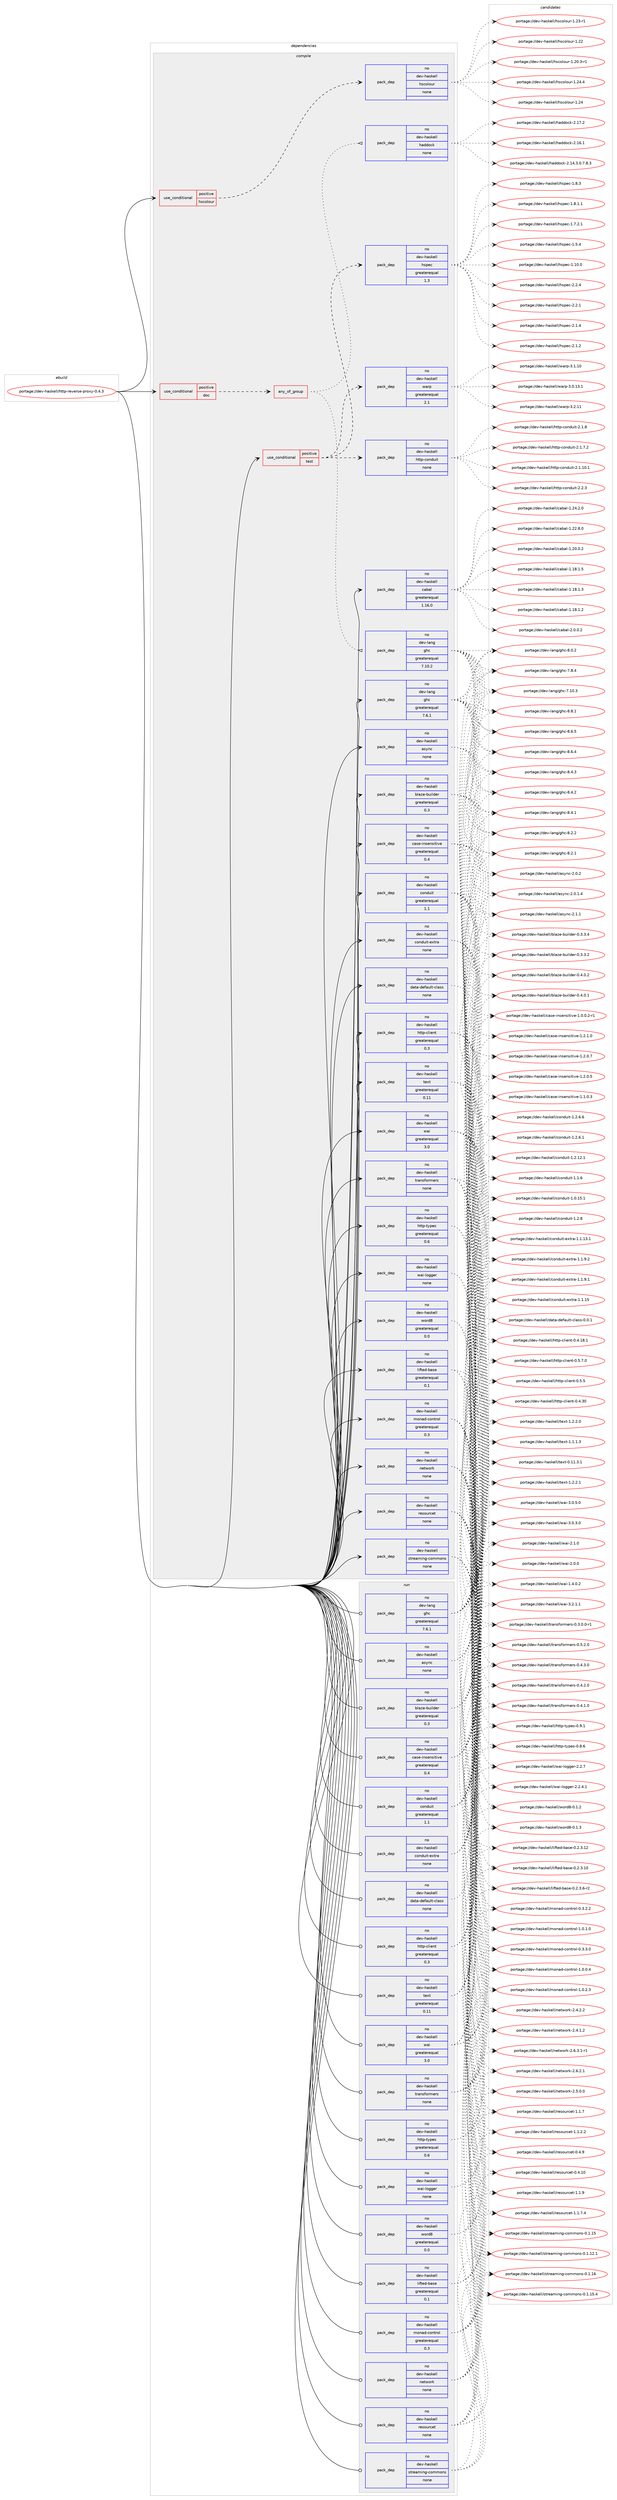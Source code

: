 digraph prolog {

# *************
# Graph options
# *************

newrank=true;
concentrate=true;
compound=true;
graph [rankdir=LR,fontname=Helvetica,fontsize=10,ranksep=1.5];#, ranksep=2.5, nodesep=0.2];
edge  [arrowhead=vee];
node  [fontname=Helvetica,fontsize=10];

# **********
# The ebuild
# **********

subgraph cluster_leftcol {
color=gray;
label=<<i>ebuild</i>>;
id [label="portage://dev-haskell/http-reverse-proxy-0.4.3", color=red, width=4, href="../dev-haskell/http-reverse-proxy-0.4.3.svg"];
}

# ****************
# The dependencies
# ****************

subgraph cluster_midcol {
color=gray;
label=<<i>dependencies</i>>;
subgraph cluster_compile {
fillcolor="#eeeeee";
style=filled;
label=<<i>compile</i>>;
subgraph cond133187 {
dependency556082 [label=<<TABLE BORDER="0" CELLBORDER="1" CELLSPACING="0" CELLPADDING="4"><TR><TD ROWSPAN="3" CELLPADDING="10">use_conditional</TD></TR><TR><TD>positive</TD></TR><TR><TD>doc</TD></TR></TABLE>>, shape=none, color=red];
subgraph any6202 {
dependency556083 [label=<<TABLE BORDER="0" CELLBORDER="1" CELLSPACING="0" CELLPADDING="4"><TR><TD CELLPADDING="10">any_of_group</TD></TR></TABLE>>, shape=none, color=red];subgraph pack416456 {
dependency556084 [label=<<TABLE BORDER="0" CELLBORDER="1" CELLSPACING="0" CELLPADDING="4" WIDTH="220"><TR><TD ROWSPAN="6" CELLPADDING="30">pack_dep</TD></TR><TR><TD WIDTH="110">no</TD></TR><TR><TD>dev-haskell</TD></TR><TR><TD>haddock</TD></TR><TR><TD>none</TD></TR><TR><TD></TD></TR></TABLE>>, shape=none, color=blue];
}
dependency556083:e -> dependency556084:w [weight=20,style="dotted",arrowhead="oinv"];
subgraph pack416457 {
dependency556085 [label=<<TABLE BORDER="0" CELLBORDER="1" CELLSPACING="0" CELLPADDING="4" WIDTH="220"><TR><TD ROWSPAN="6" CELLPADDING="30">pack_dep</TD></TR><TR><TD WIDTH="110">no</TD></TR><TR><TD>dev-lang</TD></TR><TR><TD>ghc</TD></TR><TR><TD>greaterequal</TD></TR><TR><TD>7.10.2</TD></TR></TABLE>>, shape=none, color=blue];
}
dependency556083:e -> dependency556085:w [weight=20,style="dotted",arrowhead="oinv"];
}
dependency556082:e -> dependency556083:w [weight=20,style="dashed",arrowhead="vee"];
}
id:e -> dependency556082:w [weight=20,style="solid",arrowhead="vee"];
subgraph cond133188 {
dependency556086 [label=<<TABLE BORDER="0" CELLBORDER="1" CELLSPACING="0" CELLPADDING="4"><TR><TD ROWSPAN="3" CELLPADDING="10">use_conditional</TD></TR><TR><TD>positive</TD></TR><TR><TD>hscolour</TD></TR></TABLE>>, shape=none, color=red];
subgraph pack416458 {
dependency556087 [label=<<TABLE BORDER="0" CELLBORDER="1" CELLSPACING="0" CELLPADDING="4" WIDTH="220"><TR><TD ROWSPAN="6" CELLPADDING="30">pack_dep</TD></TR><TR><TD WIDTH="110">no</TD></TR><TR><TD>dev-haskell</TD></TR><TR><TD>hscolour</TD></TR><TR><TD>none</TD></TR><TR><TD></TD></TR></TABLE>>, shape=none, color=blue];
}
dependency556086:e -> dependency556087:w [weight=20,style="dashed",arrowhead="vee"];
}
id:e -> dependency556086:w [weight=20,style="solid",arrowhead="vee"];
subgraph cond133189 {
dependency556088 [label=<<TABLE BORDER="0" CELLBORDER="1" CELLSPACING="0" CELLPADDING="4"><TR><TD ROWSPAN="3" CELLPADDING="10">use_conditional</TD></TR><TR><TD>positive</TD></TR><TR><TD>test</TD></TR></TABLE>>, shape=none, color=red];
subgraph pack416459 {
dependency556089 [label=<<TABLE BORDER="0" CELLBORDER="1" CELLSPACING="0" CELLPADDING="4" WIDTH="220"><TR><TD ROWSPAN="6" CELLPADDING="30">pack_dep</TD></TR><TR><TD WIDTH="110">no</TD></TR><TR><TD>dev-haskell</TD></TR><TR><TD>hspec</TD></TR><TR><TD>greaterequal</TD></TR><TR><TD>1.3</TD></TR></TABLE>>, shape=none, color=blue];
}
dependency556088:e -> dependency556089:w [weight=20,style="dashed",arrowhead="vee"];
subgraph pack416460 {
dependency556090 [label=<<TABLE BORDER="0" CELLBORDER="1" CELLSPACING="0" CELLPADDING="4" WIDTH="220"><TR><TD ROWSPAN="6" CELLPADDING="30">pack_dep</TD></TR><TR><TD WIDTH="110">no</TD></TR><TR><TD>dev-haskell</TD></TR><TR><TD>http-conduit</TD></TR><TR><TD>none</TD></TR><TR><TD></TD></TR></TABLE>>, shape=none, color=blue];
}
dependency556088:e -> dependency556090:w [weight=20,style="dashed",arrowhead="vee"];
subgraph pack416461 {
dependency556091 [label=<<TABLE BORDER="0" CELLBORDER="1" CELLSPACING="0" CELLPADDING="4" WIDTH="220"><TR><TD ROWSPAN="6" CELLPADDING="30">pack_dep</TD></TR><TR><TD WIDTH="110">no</TD></TR><TR><TD>dev-haskell</TD></TR><TR><TD>warp</TD></TR><TR><TD>greaterequal</TD></TR><TR><TD>2.1</TD></TR></TABLE>>, shape=none, color=blue];
}
dependency556088:e -> dependency556091:w [weight=20,style="dashed",arrowhead="vee"];
}
id:e -> dependency556088:w [weight=20,style="solid",arrowhead="vee"];
subgraph pack416462 {
dependency556092 [label=<<TABLE BORDER="0" CELLBORDER="1" CELLSPACING="0" CELLPADDING="4" WIDTH="220"><TR><TD ROWSPAN="6" CELLPADDING="30">pack_dep</TD></TR><TR><TD WIDTH="110">no</TD></TR><TR><TD>dev-haskell</TD></TR><TR><TD>async</TD></TR><TR><TD>none</TD></TR><TR><TD></TD></TR></TABLE>>, shape=none, color=blue];
}
id:e -> dependency556092:w [weight=20,style="solid",arrowhead="vee"];
subgraph pack416463 {
dependency556093 [label=<<TABLE BORDER="0" CELLBORDER="1" CELLSPACING="0" CELLPADDING="4" WIDTH="220"><TR><TD ROWSPAN="6" CELLPADDING="30">pack_dep</TD></TR><TR><TD WIDTH="110">no</TD></TR><TR><TD>dev-haskell</TD></TR><TR><TD>blaze-builder</TD></TR><TR><TD>greaterequal</TD></TR><TR><TD>0.3</TD></TR></TABLE>>, shape=none, color=blue];
}
id:e -> dependency556093:w [weight=20,style="solid",arrowhead="vee"];
subgraph pack416464 {
dependency556094 [label=<<TABLE BORDER="0" CELLBORDER="1" CELLSPACING="0" CELLPADDING="4" WIDTH="220"><TR><TD ROWSPAN="6" CELLPADDING="30">pack_dep</TD></TR><TR><TD WIDTH="110">no</TD></TR><TR><TD>dev-haskell</TD></TR><TR><TD>cabal</TD></TR><TR><TD>greaterequal</TD></TR><TR><TD>1.16.0</TD></TR></TABLE>>, shape=none, color=blue];
}
id:e -> dependency556094:w [weight=20,style="solid",arrowhead="vee"];
subgraph pack416465 {
dependency556095 [label=<<TABLE BORDER="0" CELLBORDER="1" CELLSPACING="0" CELLPADDING="4" WIDTH="220"><TR><TD ROWSPAN="6" CELLPADDING="30">pack_dep</TD></TR><TR><TD WIDTH="110">no</TD></TR><TR><TD>dev-haskell</TD></TR><TR><TD>case-insensitive</TD></TR><TR><TD>greaterequal</TD></TR><TR><TD>0.4</TD></TR></TABLE>>, shape=none, color=blue];
}
id:e -> dependency556095:w [weight=20,style="solid",arrowhead="vee"];
subgraph pack416466 {
dependency556096 [label=<<TABLE BORDER="0" CELLBORDER="1" CELLSPACING="0" CELLPADDING="4" WIDTH="220"><TR><TD ROWSPAN="6" CELLPADDING="30">pack_dep</TD></TR><TR><TD WIDTH="110">no</TD></TR><TR><TD>dev-haskell</TD></TR><TR><TD>conduit</TD></TR><TR><TD>greaterequal</TD></TR><TR><TD>1.1</TD></TR></TABLE>>, shape=none, color=blue];
}
id:e -> dependency556096:w [weight=20,style="solid",arrowhead="vee"];
subgraph pack416467 {
dependency556097 [label=<<TABLE BORDER="0" CELLBORDER="1" CELLSPACING="0" CELLPADDING="4" WIDTH="220"><TR><TD ROWSPAN="6" CELLPADDING="30">pack_dep</TD></TR><TR><TD WIDTH="110">no</TD></TR><TR><TD>dev-haskell</TD></TR><TR><TD>conduit-extra</TD></TR><TR><TD>none</TD></TR><TR><TD></TD></TR></TABLE>>, shape=none, color=blue];
}
id:e -> dependency556097:w [weight=20,style="solid",arrowhead="vee"];
subgraph pack416468 {
dependency556098 [label=<<TABLE BORDER="0" CELLBORDER="1" CELLSPACING="0" CELLPADDING="4" WIDTH="220"><TR><TD ROWSPAN="6" CELLPADDING="30">pack_dep</TD></TR><TR><TD WIDTH="110">no</TD></TR><TR><TD>dev-haskell</TD></TR><TR><TD>data-default-class</TD></TR><TR><TD>none</TD></TR><TR><TD></TD></TR></TABLE>>, shape=none, color=blue];
}
id:e -> dependency556098:w [weight=20,style="solid",arrowhead="vee"];
subgraph pack416469 {
dependency556099 [label=<<TABLE BORDER="0" CELLBORDER="1" CELLSPACING="0" CELLPADDING="4" WIDTH="220"><TR><TD ROWSPAN="6" CELLPADDING="30">pack_dep</TD></TR><TR><TD WIDTH="110">no</TD></TR><TR><TD>dev-haskell</TD></TR><TR><TD>http-client</TD></TR><TR><TD>greaterequal</TD></TR><TR><TD>0.3</TD></TR></TABLE>>, shape=none, color=blue];
}
id:e -> dependency556099:w [weight=20,style="solid",arrowhead="vee"];
subgraph pack416470 {
dependency556100 [label=<<TABLE BORDER="0" CELLBORDER="1" CELLSPACING="0" CELLPADDING="4" WIDTH="220"><TR><TD ROWSPAN="6" CELLPADDING="30">pack_dep</TD></TR><TR><TD WIDTH="110">no</TD></TR><TR><TD>dev-haskell</TD></TR><TR><TD>http-types</TD></TR><TR><TD>greaterequal</TD></TR><TR><TD>0.6</TD></TR></TABLE>>, shape=none, color=blue];
}
id:e -> dependency556100:w [weight=20,style="solid",arrowhead="vee"];
subgraph pack416471 {
dependency556101 [label=<<TABLE BORDER="0" CELLBORDER="1" CELLSPACING="0" CELLPADDING="4" WIDTH="220"><TR><TD ROWSPAN="6" CELLPADDING="30">pack_dep</TD></TR><TR><TD WIDTH="110">no</TD></TR><TR><TD>dev-haskell</TD></TR><TR><TD>lifted-base</TD></TR><TR><TD>greaterequal</TD></TR><TR><TD>0.1</TD></TR></TABLE>>, shape=none, color=blue];
}
id:e -> dependency556101:w [weight=20,style="solid",arrowhead="vee"];
subgraph pack416472 {
dependency556102 [label=<<TABLE BORDER="0" CELLBORDER="1" CELLSPACING="0" CELLPADDING="4" WIDTH="220"><TR><TD ROWSPAN="6" CELLPADDING="30">pack_dep</TD></TR><TR><TD WIDTH="110">no</TD></TR><TR><TD>dev-haskell</TD></TR><TR><TD>monad-control</TD></TR><TR><TD>greaterequal</TD></TR><TR><TD>0.3</TD></TR></TABLE>>, shape=none, color=blue];
}
id:e -> dependency556102:w [weight=20,style="solid",arrowhead="vee"];
subgraph pack416473 {
dependency556103 [label=<<TABLE BORDER="0" CELLBORDER="1" CELLSPACING="0" CELLPADDING="4" WIDTH="220"><TR><TD ROWSPAN="6" CELLPADDING="30">pack_dep</TD></TR><TR><TD WIDTH="110">no</TD></TR><TR><TD>dev-haskell</TD></TR><TR><TD>network</TD></TR><TR><TD>none</TD></TR><TR><TD></TD></TR></TABLE>>, shape=none, color=blue];
}
id:e -> dependency556103:w [weight=20,style="solid",arrowhead="vee"];
subgraph pack416474 {
dependency556104 [label=<<TABLE BORDER="0" CELLBORDER="1" CELLSPACING="0" CELLPADDING="4" WIDTH="220"><TR><TD ROWSPAN="6" CELLPADDING="30">pack_dep</TD></TR><TR><TD WIDTH="110">no</TD></TR><TR><TD>dev-haskell</TD></TR><TR><TD>resourcet</TD></TR><TR><TD>none</TD></TR><TR><TD></TD></TR></TABLE>>, shape=none, color=blue];
}
id:e -> dependency556104:w [weight=20,style="solid",arrowhead="vee"];
subgraph pack416475 {
dependency556105 [label=<<TABLE BORDER="0" CELLBORDER="1" CELLSPACING="0" CELLPADDING="4" WIDTH="220"><TR><TD ROWSPAN="6" CELLPADDING="30">pack_dep</TD></TR><TR><TD WIDTH="110">no</TD></TR><TR><TD>dev-haskell</TD></TR><TR><TD>streaming-commons</TD></TR><TR><TD>none</TD></TR><TR><TD></TD></TR></TABLE>>, shape=none, color=blue];
}
id:e -> dependency556105:w [weight=20,style="solid",arrowhead="vee"];
subgraph pack416476 {
dependency556106 [label=<<TABLE BORDER="0" CELLBORDER="1" CELLSPACING="0" CELLPADDING="4" WIDTH="220"><TR><TD ROWSPAN="6" CELLPADDING="30">pack_dep</TD></TR><TR><TD WIDTH="110">no</TD></TR><TR><TD>dev-haskell</TD></TR><TR><TD>text</TD></TR><TR><TD>greaterequal</TD></TR><TR><TD>0.11</TD></TR></TABLE>>, shape=none, color=blue];
}
id:e -> dependency556106:w [weight=20,style="solid",arrowhead="vee"];
subgraph pack416477 {
dependency556107 [label=<<TABLE BORDER="0" CELLBORDER="1" CELLSPACING="0" CELLPADDING="4" WIDTH="220"><TR><TD ROWSPAN="6" CELLPADDING="30">pack_dep</TD></TR><TR><TD WIDTH="110">no</TD></TR><TR><TD>dev-haskell</TD></TR><TR><TD>transformers</TD></TR><TR><TD>none</TD></TR><TR><TD></TD></TR></TABLE>>, shape=none, color=blue];
}
id:e -> dependency556107:w [weight=20,style="solid",arrowhead="vee"];
subgraph pack416478 {
dependency556108 [label=<<TABLE BORDER="0" CELLBORDER="1" CELLSPACING="0" CELLPADDING="4" WIDTH="220"><TR><TD ROWSPAN="6" CELLPADDING="30">pack_dep</TD></TR><TR><TD WIDTH="110">no</TD></TR><TR><TD>dev-haskell</TD></TR><TR><TD>wai</TD></TR><TR><TD>greaterequal</TD></TR><TR><TD>3.0</TD></TR></TABLE>>, shape=none, color=blue];
}
id:e -> dependency556108:w [weight=20,style="solid",arrowhead="vee"];
subgraph pack416479 {
dependency556109 [label=<<TABLE BORDER="0" CELLBORDER="1" CELLSPACING="0" CELLPADDING="4" WIDTH="220"><TR><TD ROWSPAN="6" CELLPADDING="30">pack_dep</TD></TR><TR><TD WIDTH="110">no</TD></TR><TR><TD>dev-haskell</TD></TR><TR><TD>wai-logger</TD></TR><TR><TD>none</TD></TR><TR><TD></TD></TR></TABLE>>, shape=none, color=blue];
}
id:e -> dependency556109:w [weight=20,style="solid",arrowhead="vee"];
subgraph pack416480 {
dependency556110 [label=<<TABLE BORDER="0" CELLBORDER="1" CELLSPACING="0" CELLPADDING="4" WIDTH="220"><TR><TD ROWSPAN="6" CELLPADDING="30">pack_dep</TD></TR><TR><TD WIDTH="110">no</TD></TR><TR><TD>dev-haskell</TD></TR><TR><TD>word8</TD></TR><TR><TD>greaterequal</TD></TR><TR><TD>0.0</TD></TR></TABLE>>, shape=none, color=blue];
}
id:e -> dependency556110:w [weight=20,style="solid",arrowhead="vee"];
subgraph pack416481 {
dependency556111 [label=<<TABLE BORDER="0" CELLBORDER="1" CELLSPACING="0" CELLPADDING="4" WIDTH="220"><TR><TD ROWSPAN="6" CELLPADDING="30">pack_dep</TD></TR><TR><TD WIDTH="110">no</TD></TR><TR><TD>dev-lang</TD></TR><TR><TD>ghc</TD></TR><TR><TD>greaterequal</TD></TR><TR><TD>7.6.1</TD></TR></TABLE>>, shape=none, color=blue];
}
id:e -> dependency556111:w [weight=20,style="solid",arrowhead="vee"];
}
subgraph cluster_compileandrun {
fillcolor="#eeeeee";
style=filled;
label=<<i>compile and run</i>>;
}
subgraph cluster_run {
fillcolor="#eeeeee";
style=filled;
label=<<i>run</i>>;
subgraph pack416482 {
dependency556112 [label=<<TABLE BORDER="0" CELLBORDER="1" CELLSPACING="0" CELLPADDING="4" WIDTH="220"><TR><TD ROWSPAN="6" CELLPADDING="30">pack_dep</TD></TR><TR><TD WIDTH="110">no</TD></TR><TR><TD>dev-haskell</TD></TR><TR><TD>async</TD></TR><TR><TD>none</TD></TR><TR><TD></TD></TR></TABLE>>, shape=none, color=blue];
}
id:e -> dependency556112:w [weight=20,style="solid",arrowhead="odot"];
subgraph pack416483 {
dependency556113 [label=<<TABLE BORDER="0" CELLBORDER="1" CELLSPACING="0" CELLPADDING="4" WIDTH="220"><TR><TD ROWSPAN="6" CELLPADDING="30">pack_dep</TD></TR><TR><TD WIDTH="110">no</TD></TR><TR><TD>dev-haskell</TD></TR><TR><TD>blaze-builder</TD></TR><TR><TD>greaterequal</TD></TR><TR><TD>0.3</TD></TR></TABLE>>, shape=none, color=blue];
}
id:e -> dependency556113:w [weight=20,style="solid",arrowhead="odot"];
subgraph pack416484 {
dependency556114 [label=<<TABLE BORDER="0" CELLBORDER="1" CELLSPACING="0" CELLPADDING="4" WIDTH="220"><TR><TD ROWSPAN="6" CELLPADDING="30">pack_dep</TD></TR><TR><TD WIDTH="110">no</TD></TR><TR><TD>dev-haskell</TD></TR><TR><TD>case-insensitive</TD></TR><TR><TD>greaterequal</TD></TR><TR><TD>0.4</TD></TR></TABLE>>, shape=none, color=blue];
}
id:e -> dependency556114:w [weight=20,style="solid",arrowhead="odot"];
subgraph pack416485 {
dependency556115 [label=<<TABLE BORDER="0" CELLBORDER="1" CELLSPACING="0" CELLPADDING="4" WIDTH="220"><TR><TD ROWSPAN="6" CELLPADDING="30">pack_dep</TD></TR><TR><TD WIDTH="110">no</TD></TR><TR><TD>dev-haskell</TD></TR><TR><TD>conduit</TD></TR><TR><TD>greaterequal</TD></TR><TR><TD>1.1</TD></TR></TABLE>>, shape=none, color=blue];
}
id:e -> dependency556115:w [weight=20,style="solid",arrowhead="odot"];
subgraph pack416486 {
dependency556116 [label=<<TABLE BORDER="0" CELLBORDER="1" CELLSPACING="0" CELLPADDING="4" WIDTH="220"><TR><TD ROWSPAN="6" CELLPADDING="30">pack_dep</TD></TR><TR><TD WIDTH="110">no</TD></TR><TR><TD>dev-haskell</TD></TR><TR><TD>conduit-extra</TD></TR><TR><TD>none</TD></TR><TR><TD></TD></TR></TABLE>>, shape=none, color=blue];
}
id:e -> dependency556116:w [weight=20,style="solid",arrowhead="odot"];
subgraph pack416487 {
dependency556117 [label=<<TABLE BORDER="0" CELLBORDER="1" CELLSPACING="0" CELLPADDING="4" WIDTH="220"><TR><TD ROWSPAN="6" CELLPADDING="30">pack_dep</TD></TR><TR><TD WIDTH="110">no</TD></TR><TR><TD>dev-haskell</TD></TR><TR><TD>data-default-class</TD></TR><TR><TD>none</TD></TR><TR><TD></TD></TR></TABLE>>, shape=none, color=blue];
}
id:e -> dependency556117:w [weight=20,style="solid",arrowhead="odot"];
subgraph pack416488 {
dependency556118 [label=<<TABLE BORDER="0" CELLBORDER="1" CELLSPACING="0" CELLPADDING="4" WIDTH="220"><TR><TD ROWSPAN="6" CELLPADDING="30">pack_dep</TD></TR><TR><TD WIDTH="110">no</TD></TR><TR><TD>dev-haskell</TD></TR><TR><TD>http-client</TD></TR><TR><TD>greaterequal</TD></TR><TR><TD>0.3</TD></TR></TABLE>>, shape=none, color=blue];
}
id:e -> dependency556118:w [weight=20,style="solid",arrowhead="odot"];
subgraph pack416489 {
dependency556119 [label=<<TABLE BORDER="0" CELLBORDER="1" CELLSPACING="0" CELLPADDING="4" WIDTH="220"><TR><TD ROWSPAN="6" CELLPADDING="30">pack_dep</TD></TR><TR><TD WIDTH="110">no</TD></TR><TR><TD>dev-haskell</TD></TR><TR><TD>http-types</TD></TR><TR><TD>greaterequal</TD></TR><TR><TD>0.6</TD></TR></TABLE>>, shape=none, color=blue];
}
id:e -> dependency556119:w [weight=20,style="solid",arrowhead="odot"];
subgraph pack416490 {
dependency556120 [label=<<TABLE BORDER="0" CELLBORDER="1" CELLSPACING="0" CELLPADDING="4" WIDTH="220"><TR><TD ROWSPAN="6" CELLPADDING="30">pack_dep</TD></TR><TR><TD WIDTH="110">no</TD></TR><TR><TD>dev-haskell</TD></TR><TR><TD>lifted-base</TD></TR><TR><TD>greaterequal</TD></TR><TR><TD>0.1</TD></TR></TABLE>>, shape=none, color=blue];
}
id:e -> dependency556120:w [weight=20,style="solid",arrowhead="odot"];
subgraph pack416491 {
dependency556121 [label=<<TABLE BORDER="0" CELLBORDER="1" CELLSPACING="0" CELLPADDING="4" WIDTH="220"><TR><TD ROWSPAN="6" CELLPADDING="30">pack_dep</TD></TR><TR><TD WIDTH="110">no</TD></TR><TR><TD>dev-haskell</TD></TR><TR><TD>monad-control</TD></TR><TR><TD>greaterequal</TD></TR><TR><TD>0.3</TD></TR></TABLE>>, shape=none, color=blue];
}
id:e -> dependency556121:w [weight=20,style="solid",arrowhead="odot"];
subgraph pack416492 {
dependency556122 [label=<<TABLE BORDER="0" CELLBORDER="1" CELLSPACING="0" CELLPADDING="4" WIDTH="220"><TR><TD ROWSPAN="6" CELLPADDING="30">pack_dep</TD></TR><TR><TD WIDTH="110">no</TD></TR><TR><TD>dev-haskell</TD></TR><TR><TD>network</TD></TR><TR><TD>none</TD></TR><TR><TD></TD></TR></TABLE>>, shape=none, color=blue];
}
id:e -> dependency556122:w [weight=20,style="solid",arrowhead="odot"];
subgraph pack416493 {
dependency556123 [label=<<TABLE BORDER="0" CELLBORDER="1" CELLSPACING="0" CELLPADDING="4" WIDTH="220"><TR><TD ROWSPAN="6" CELLPADDING="30">pack_dep</TD></TR><TR><TD WIDTH="110">no</TD></TR><TR><TD>dev-haskell</TD></TR><TR><TD>resourcet</TD></TR><TR><TD>none</TD></TR><TR><TD></TD></TR></TABLE>>, shape=none, color=blue];
}
id:e -> dependency556123:w [weight=20,style="solid",arrowhead="odot"];
subgraph pack416494 {
dependency556124 [label=<<TABLE BORDER="0" CELLBORDER="1" CELLSPACING="0" CELLPADDING="4" WIDTH="220"><TR><TD ROWSPAN="6" CELLPADDING="30">pack_dep</TD></TR><TR><TD WIDTH="110">no</TD></TR><TR><TD>dev-haskell</TD></TR><TR><TD>streaming-commons</TD></TR><TR><TD>none</TD></TR><TR><TD></TD></TR></TABLE>>, shape=none, color=blue];
}
id:e -> dependency556124:w [weight=20,style="solid",arrowhead="odot"];
subgraph pack416495 {
dependency556125 [label=<<TABLE BORDER="0" CELLBORDER="1" CELLSPACING="0" CELLPADDING="4" WIDTH="220"><TR><TD ROWSPAN="6" CELLPADDING="30">pack_dep</TD></TR><TR><TD WIDTH="110">no</TD></TR><TR><TD>dev-haskell</TD></TR><TR><TD>text</TD></TR><TR><TD>greaterequal</TD></TR><TR><TD>0.11</TD></TR></TABLE>>, shape=none, color=blue];
}
id:e -> dependency556125:w [weight=20,style="solid",arrowhead="odot"];
subgraph pack416496 {
dependency556126 [label=<<TABLE BORDER="0" CELLBORDER="1" CELLSPACING="0" CELLPADDING="4" WIDTH="220"><TR><TD ROWSPAN="6" CELLPADDING="30">pack_dep</TD></TR><TR><TD WIDTH="110">no</TD></TR><TR><TD>dev-haskell</TD></TR><TR><TD>transformers</TD></TR><TR><TD>none</TD></TR><TR><TD></TD></TR></TABLE>>, shape=none, color=blue];
}
id:e -> dependency556126:w [weight=20,style="solid",arrowhead="odot"];
subgraph pack416497 {
dependency556127 [label=<<TABLE BORDER="0" CELLBORDER="1" CELLSPACING="0" CELLPADDING="4" WIDTH="220"><TR><TD ROWSPAN="6" CELLPADDING="30">pack_dep</TD></TR><TR><TD WIDTH="110">no</TD></TR><TR><TD>dev-haskell</TD></TR><TR><TD>wai</TD></TR><TR><TD>greaterequal</TD></TR><TR><TD>3.0</TD></TR></TABLE>>, shape=none, color=blue];
}
id:e -> dependency556127:w [weight=20,style="solid",arrowhead="odot"];
subgraph pack416498 {
dependency556128 [label=<<TABLE BORDER="0" CELLBORDER="1" CELLSPACING="0" CELLPADDING="4" WIDTH="220"><TR><TD ROWSPAN="6" CELLPADDING="30">pack_dep</TD></TR><TR><TD WIDTH="110">no</TD></TR><TR><TD>dev-haskell</TD></TR><TR><TD>wai-logger</TD></TR><TR><TD>none</TD></TR><TR><TD></TD></TR></TABLE>>, shape=none, color=blue];
}
id:e -> dependency556128:w [weight=20,style="solid",arrowhead="odot"];
subgraph pack416499 {
dependency556129 [label=<<TABLE BORDER="0" CELLBORDER="1" CELLSPACING="0" CELLPADDING="4" WIDTH="220"><TR><TD ROWSPAN="6" CELLPADDING="30">pack_dep</TD></TR><TR><TD WIDTH="110">no</TD></TR><TR><TD>dev-haskell</TD></TR><TR><TD>word8</TD></TR><TR><TD>greaterequal</TD></TR><TR><TD>0.0</TD></TR></TABLE>>, shape=none, color=blue];
}
id:e -> dependency556129:w [weight=20,style="solid",arrowhead="odot"];
subgraph pack416500 {
dependency556130 [label=<<TABLE BORDER="0" CELLBORDER="1" CELLSPACING="0" CELLPADDING="4" WIDTH="220"><TR><TD ROWSPAN="6" CELLPADDING="30">pack_dep</TD></TR><TR><TD WIDTH="110">no</TD></TR><TR><TD>dev-lang</TD></TR><TR><TD>ghc</TD></TR><TR><TD>greaterequal</TD></TR><TR><TD>7.6.1</TD></TR></TABLE>>, shape=none, color=blue];
}
id:e -> dependency556130:w [weight=20,style="solid",arrowhead="odot"];
}
}

# **************
# The candidates
# **************

subgraph cluster_choices {
rank=same;
color=gray;
label=<<i>candidates</i>>;

subgraph choice416456 {
color=black;
nodesep=1;
choice100101118451049711510710110810847104971001001119910745504649554650 [label="portage://dev-haskell/haddock-2.17.2", color=red, width=4,href="../dev-haskell/haddock-2.17.2.svg"];
choice100101118451049711510710110810847104971001001119910745504649544649 [label="portage://dev-haskell/haddock-2.16.1", color=red, width=4,href="../dev-haskell/haddock-2.16.1.svg"];
choice1001011184510497115107101108108471049710010011199107455046495246514648465546564651 [label="portage://dev-haskell/haddock-2.14.3.0.7.8.3", color=red, width=4,href="../dev-haskell/haddock-2.14.3.0.7.8.3.svg"];
dependency556084:e -> choice100101118451049711510710110810847104971001001119910745504649554650:w [style=dotted,weight="100"];
dependency556084:e -> choice100101118451049711510710110810847104971001001119910745504649544649:w [style=dotted,weight="100"];
dependency556084:e -> choice1001011184510497115107101108108471049710010011199107455046495246514648465546564651:w [style=dotted,weight="100"];
}
subgraph choice416457 {
color=black;
nodesep=1;
choice10010111845108971101034710310499455646564649 [label="portage://dev-lang/ghc-8.8.1", color=red, width=4,href="../dev-lang/ghc-8.8.1.svg"];
choice10010111845108971101034710310499455646544653 [label="portage://dev-lang/ghc-8.6.5", color=red, width=4,href="../dev-lang/ghc-8.6.5.svg"];
choice10010111845108971101034710310499455646544652 [label="portage://dev-lang/ghc-8.6.4", color=red, width=4,href="../dev-lang/ghc-8.6.4.svg"];
choice10010111845108971101034710310499455646524651 [label="portage://dev-lang/ghc-8.4.3", color=red, width=4,href="../dev-lang/ghc-8.4.3.svg"];
choice10010111845108971101034710310499455646524650 [label="portage://dev-lang/ghc-8.4.2", color=red, width=4,href="../dev-lang/ghc-8.4.2.svg"];
choice10010111845108971101034710310499455646524649 [label="portage://dev-lang/ghc-8.4.1", color=red, width=4,href="../dev-lang/ghc-8.4.1.svg"];
choice10010111845108971101034710310499455646504650 [label="portage://dev-lang/ghc-8.2.2", color=red, width=4,href="../dev-lang/ghc-8.2.2.svg"];
choice10010111845108971101034710310499455646504649 [label="portage://dev-lang/ghc-8.2.1", color=red, width=4,href="../dev-lang/ghc-8.2.1.svg"];
choice10010111845108971101034710310499455646484650 [label="portage://dev-lang/ghc-8.0.2", color=red, width=4,href="../dev-lang/ghc-8.0.2.svg"];
choice10010111845108971101034710310499455546564652 [label="portage://dev-lang/ghc-7.8.4", color=red, width=4,href="../dev-lang/ghc-7.8.4.svg"];
choice1001011184510897110103471031049945554649484651 [label="portage://dev-lang/ghc-7.10.3", color=red, width=4,href="../dev-lang/ghc-7.10.3.svg"];
dependency556085:e -> choice10010111845108971101034710310499455646564649:w [style=dotted,weight="100"];
dependency556085:e -> choice10010111845108971101034710310499455646544653:w [style=dotted,weight="100"];
dependency556085:e -> choice10010111845108971101034710310499455646544652:w [style=dotted,weight="100"];
dependency556085:e -> choice10010111845108971101034710310499455646524651:w [style=dotted,weight="100"];
dependency556085:e -> choice10010111845108971101034710310499455646524650:w [style=dotted,weight="100"];
dependency556085:e -> choice10010111845108971101034710310499455646524649:w [style=dotted,weight="100"];
dependency556085:e -> choice10010111845108971101034710310499455646504650:w [style=dotted,weight="100"];
dependency556085:e -> choice10010111845108971101034710310499455646504649:w [style=dotted,weight="100"];
dependency556085:e -> choice10010111845108971101034710310499455646484650:w [style=dotted,weight="100"];
dependency556085:e -> choice10010111845108971101034710310499455546564652:w [style=dotted,weight="100"];
dependency556085:e -> choice1001011184510897110103471031049945554649484651:w [style=dotted,weight="100"];
}
subgraph choice416458 {
color=black;
nodesep=1;
choice1001011184510497115107101108108471041159911110811111711445494650524652 [label="portage://dev-haskell/hscolour-1.24.4", color=red, width=4,href="../dev-haskell/hscolour-1.24.4.svg"];
choice100101118451049711510710110810847104115991111081111171144549465052 [label="portage://dev-haskell/hscolour-1.24", color=red, width=4,href="../dev-haskell/hscolour-1.24.svg"];
choice1001011184510497115107101108108471041159911110811111711445494650514511449 [label="portage://dev-haskell/hscolour-1.23-r1", color=red, width=4,href="../dev-haskell/hscolour-1.23-r1.svg"];
choice100101118451049711510710110810847104115991111081111171144549465050 [label="portage://dev-haskell/hscolour-1.22", color=red, width=4,href="../dev-haskell/hscolour-1.22.svg"];
choice10010111845104971151071011081084710411599111108111117114454946504846514511449 [label="portage://dev-haskell/hscolour-1.20.3-r1", color=red, width=4,href="../dev-haskell/hscolour-1.20.3-r1.svg"];
dependency556087:e -> choice1001011184510497115107101108108471041159911110811111711445494650524652:w [style=dotted,weight="100"];
dependency556087:e -> choice100101118451049711510710110810847104115991111081111171144549465052:w [style=dotted,weight="100"];
dependency556087:e -> choice1001011184510497115107101108108471041159911110811111711445494650514511449:w [style=dotted,weight="100"];
dependency556087:e -> choice100101118451049711510710110810847104115991111081111171144549465050:w [style=dotted,weight="100"];
dependency556087:e -> choice10010111845104971151071011081084710411599111108111117114454946504846514511449:w [style=dotted,weight="100"];
}
subgraph choice416459 {
color=black;
nodesep=1;
choice10010111845104971151071011081084710411511210199455046504652 [label="portage://dev-haskell/hspec-2.2.4", color=red, width=4,href="../dev-haskell/hspec-2.2.4.svg"];
choice10010111845104971151071011081084710411511210199455046504649 [label="portage://dev-haskell/hspec-2.2.1", color=red, width=4,href="../dev-haskell/hspec-2.2.1.svg"];
choice10010111845104971151071011081084710411511210199455046494652 [label="portage://dev-haskell/hspec-2.1.4", color=red, width=4,href="../dev-haskell/hspec-2.1.4.svg"];
choice10010111845104971151071011081084710411511210199455046494650 [label="portage://dev-haskell/hspec-2.1.2", color=red, width=4,href="../dev-haskell/hspec-2.1.2.svg"];
choice10010111845104971151071011081084710411511210199454946564651 [label="portage://dev-haskell/hspec-1.8.3", color=red, width=4,href="../dev-haskell/hspec-1.8.3.svg"];
choice100101118451049711510710110810847104115112101994549465646494649 [label="portage://dev-haskell/hspec-1.8.1.1", color=red, width=4,href="../dev-haskell/hspec-1.8.1.1.svg"];
choice100101118451049711510710110810847104115112101994549465546504649 [label="portage://dev-haskell/hspec-1.7.2.1", color=red, width=4,href="../dev-haskell/hspec-1.7.2.1.svg"];
choice10010111845104971151071011081084710411511210199454946534652 [label="portage://dev-haskell/hspec-1.5.4", color=red, width=4,href="../dev-haskell/hspec-1.5.4.svg"];
choice1001011184510497115107101108108471041151121019945494649484648 [label="portage://dev-haskell/hspec-1.10.0", color=red, width=4,href="../dev-haskell/hspec-1.10.0.svg"];
dependency556089:e -> choice10010111845104971151071011081084710411511210199455046504652:w [style=dotted,weight="100"];
dependency556089:e -> choice10010111845104971151071011081084710411511210199455046504649:w [style=dotted,weight="100"];
dependency556089:e -> choice10010111845104971151071011081084710411511210199455046494652:w [style=dotted,weight="100"];
dependency556089:e -> choice10010111845104971151071011081084710411511210199455046494650:w [style=dotted,weight="100"];
dependency556089:e -> choice10010111845104971151071011081084710411511210199454946564651:w [style=dotted,weight="100"];
dependency556089:e -> choice100101118451049711510710110810847104115112101994549465646494649:w [style=dotted,weight="100"];
dependency556089:e -> choice100101118451049711510710110810847104115112101994549465546504649:w [style=dotted,weight="100"];
dependency556089:e -> choice10010111845104971151071011081084710411511210199454946534652:w [style=dotted,weight="100"];
dependency556089:e -> choice1001011184510497115107101108108471041151121019945494649484648:w [style=dotted,weight="100"];
}
subgraph choice416460 {
color=black;
nodesep=1;
choice1001011184510497115107101108108471041161161124599111110100117105116455046504651 [label="portage://dev-haskell/http-conduit-2.2.3", color=red, width=4,href="../dev-haskell/http-conduit-2.2.3.svg"];
choice1001011184510497115107101108108471041161161124599111110100117105116455046494656 [label="portage://dev-haskell/http-conduit-2.1.8", color=red, width=4,href="../dev-haskell/http-conduit-2.1.8.svg"];
choice10010111845104971151071011081084710411611611245991111101001171051164550464946554650 [label="portage://dev-haskell/http-conduit-2.1.7.2", color=red, width=4,href="../dev-haskell/http-conduit-2.1.7.2.svg"];
choice1001011184510497115107101108108471041161161124599111110100117105116455046494649484649 [label="portage://dev-haskell/http-conduit-2.1.10.1", color=red, width=4,href="../dev-haskell/http-conduit-2.1.10.1.svg"];
dependency556090:e -> choice1001011184510497115107101108108471041161161124599111110100117105116455046504651:w [style=dotted,weight="100"];
dependency556090:e -> choice1001011184510497115107101108108471041161161124599111110100117105116455046494656:w [style=dotted,weight="100"];
dependency556090:e -> choice10010111845104971151071011081084710411611611245991111101001171051164550464946554650:w [style=dotted,weight="100"];
dependency556090:e -> choice1001011184510497115107101108108471041161161124599111110100117105116455046494649484649:w [style=dotted,weight="100"];
}
subgraph choice416461 {
color=black;
nodesep=1;
choice1001011184510497115107101108108471199711411245514650464949 [label="portage://dev-haskell/warp-3.2.11", color=red, width=4,href="../dev-haskell/warp-3.2.11.svg"];
choice1001011184510497115107101108108471199711411245514649464948 [label="portage://dev-haskell/warp-3.1.10", color=red, width=4,href="../dev-haskell/warp-3.1.10.svg"];
choice10010111845104971151071011081084711997114112455146484649514649 [label="portage://dev-haskell/warp-3.0.13.1", color=red, width=4,href="../dev-haskell/warp-3.0.13.1.svg"];
dependency556091:e -> choice1001011184510497115107101108108471199711411245514650464949:w [style=dotted,weight="100"];
dependency556091:e -> choice1001011184510497115107101108108471199711411245514649464948:w [style=dotted,weight="100"];
dependency556091:e -> choice10010111845104971151071011081084711997114112455146484649514649:w [style=dotted,weight="100"];
}
subgraph choice416462 {
color=black;
nodesep=1;
choice1001011184510497115107101108108479711512111099455046494649 [label="portage://dev-haskell/async-2.1.1", color=red, width=4,href="../dev-haskell/async-2.1.1.svg"];
choice1001011184510497115107101108108479711512111099455046484650 [label="portage://dev-haskell/async-2.0.2", color=red, width=4,href="../dev-haskell/async-2.0.2.svg"];
choice10010111845104971151071011081084797115121110994550464846494652 [label="portage://dev-haskell/async-2.0.1.4", color=red, width=4,href="../dev-haskell/async-2.0.1.4.svg"];
dependency556092:e -> choice1001011184510497115107101108108479711512111099455046494649:w [style=dotted,weight="100"];
dependency556092:e -> choice1001011184510497115107101108108479711512111099455046484650:w [style=dotted,weight="100"];
dependency556092:e -> choice10010111845104971151071011081084797115121110994550464846494652:w [style=dotted,weight="100"];
}
subgraph choice416463 {
color=black;
nodesep=1;
choice100101118451049711510710110810847981089712210145981171051081001011144548465246484650 [label="portage://dev-haskell/blaze-builder-0.4.0.2", color=red, width=4,href="../dev-haskell/blaze-builder-0.4.0.2.svg"];
choice100101118451049711510710110810847981089712210145981171051081001011144548465246484649 [label="portage://dev-haskell/blaze-builder-0.4.0.1", color=red, width=4,href="../dev-haskell/blaze-builder-0.4.0.1.svg"];
choice100101118451049711510710110810847981089712210145981171051081001011144548465146514652 [label="portage://dev-haskell/blaze-builder-0.3.3.4", color=red, width=4,href="../dev-haskell/blaze-builder-0.3.3.4.svg"];
choice100101118451049711510710110810847981089712210145981171051081001011144548465146514650 [label="portage://dev-haskell/blaze-builder-0.3.3.2", color=red, width=4,href="../dev-haskell/blaze-builder-0.3.3.2.svg"];
dependency556093:e -> choice100101118451049711510710110810847981089712210145981171051081001011144548465246484650:w [style=dotted,weight="100"];
dependency556093:e -> choice100101118451049711510710110810847981089712210145981171051081001011144548465246484649:w [style=dotted,weight="100"];
dependency556093:e -> choice100101118451049711510710110810847981089712210145981171051081001011144548465146514652:w [style=dotted,weight="100"];
dependency556093:e -> choice100101118451049711510710110810847981089712210145981171051081001011144548465146514650:w [style=dotted,weight="100"];
}
subgraph choice416464 {
color=black;
nodesep=1;
choice100101118451049711510710110810847999798971084550464846484650 [label="portage://dev-haskell/cabal-2.0.0.2", color=red, width=4,href="../dev-haskell/cabal-2.0.0.2.svg"];
choice10010111845104971151071011081084799979897108454946505246504648 [label="portage://dev-haskell/cabal-1.24.2.0", color=red, width=4,href="../dev-haskell/cabal-1.24.2.0.svg"];
choice10010111845104971151071011081084799979897108454946505046564648 [label="portage://dev-haskell/cabal-1.22.8.0", color=red, width=4,href="../dev-haskell/cabal-1.22.8.0.svg"];
choice10010111845104971151071011081084799979897108454946504846484650 [label="portage://dev-haskell/cabal-1.20.0.2", color=red, width=4,href="../dev-haskell/cabal-1.20.0.2.svg"];
choice10010111845104971151071011081084799979897108454946495646494653 [label="portage://dev-haskell/cabal-1.18.1.5", color=red, width=4,href="../dev-haskell/cabal-1.18.1.5.svg"];
choice10010111845104971151071011081084799979897108454946495646494651 [label="portage://dev-haskell/cabal-1.18.1.3", color=red, width=4,href="../dev-haskell/cabal-1.18.1.3.svg"];
choice10010111845104971151071011081084799979897108454946495646494650 [label="portage://dev-haskell/cabal-1.18.1.2", color=red, width=4,href="../dev-haskell/cabal-1.18.1.2.svg"];
dependency556094:e -> choice100101118451049711510710110810847999798971084550464846484650:w [style=dotted,weight="100"];
dependency556094:e -> choice10010111845104971151071011081084799979897108454946505246504648:w [style=dotted,weight="100"];
dependency556094:e -> choice10010111845104971151071011081084799979897108454946505046564648:w [style=dotted,weight="100"];
dependency556094:e -> choice10010111845104971151071011081084799979897108454946504846484650:w [style=dotted,weight="100"];
dependency556094:e -> choice10010111845104971151071011081084799979897108454946495646494653:w [style=dotted,weight="100"];
dependency556094:e -> choice10010111845104971151071011081084799979897108454946495646494651:w [style=dotted,weight="100"];
dependency556094:e -> choice10010111845104971151071011081084799979897108454946495646494650:w [style=dotted,weight="100"];
}
subgraph choice416465 {
color=black;
nodesep=1;
choice1001011184510497115107101108108479997115101451051101151011101151051161051181014549465046494648 [label="portage://dev-haskell/case-insensitive-1.2.1.0", color=red, width=4,href="../dev-haskell/case-insensitive-1.2.1.0.svg"];
choice1001011184510497115107101108108479997115101451051101151011101151051161051181014549465046484655 [label="portage://dev-haskell/case-insensitive-1.2.0.7", color=red, width=4,href="../dev-haskell/case-insensitive-1.2.0.7.svg"];
choice1001011184510497115107101108108479997115101451051101151011101151051161051181014549465046484653 [label="portage://dev-haskell/case-insensitive-1.2.0.5", color=red, width=4,href="../dev-haskell/case-insensitive-1.2.0.5.svg"];
choice1001011184510497115107101108108479997115101451051101151011101151051161051181014549464946484651 [label="portage://dev-haskell/case-insensitive-1.1.0.3", color=red, width=4,href="../dev-haskell/case-insensitive-1.1.0.3.svg"];
choice10010111845104971151071011081084799971151014510511011510111011510511610511810145494648464846504511449 [label="portage://dev-haskell/case-insensitive-1.0.0.2-r1", color=red, width=4,href="../dev-haskell/case-insensitive-1.0.0.2-r1.svg"];
dependency556095:e -> choice1001011184510497115107101108108479997115101451051101151011101151051161051181014549465046494648:w [style=dotted,weight="100"];
dependency556095:e -> choice1001011184510497115107101108108479997115101451051101151011101151051161051181014549465046484655:w [style=dotted,weight="100"];
dependency556095:e -> choice1001011184510497115107101108108479997115101451051101151011101151051161051181014549465046484653:w [style=dotted,weight="100"];
dependency556095:e -> choice1001011184510497115107101108108479997115101451051101151011101151051161051181014549464946484651:w [style=dotted,weight="100"];
dependency556095:e -> choice10010111845104971151071011081084799971151014510511011510111011510511610511810145494648464846504511449:w [style=dotted,weight="100"];
}
subgraph choice416466 {
color=black;
nodesep=1;
choice10010111845104971151071011081084799111110100117105116454946504656 [label="portage://dev-haskell/conduit-1.2.8", color=red, width=4,href="../dev-haskell/conduit-1.2.8.svg"];
choice100101118451049711510710110810847991111101001171051164549465046544654 [label="portage://dev-haskell/conduit-1.2.6.6", color=red, width=4,href="../dev-haskell/conduit-1.2.6.6.svg"];
choice100101118451049711510710110810847991111101001171051164549465046544649 [label="portage://dev-haskell/conduit-1.2.6.1", color=red, width=4,href="../dev-haskell/conduit-1.2.6.1.svg"];
choice10010111845104971151071011081084799111110100117105116454946504649504649 [label="portage://dev-haskell/conduit-1.2.12.1", color=red, width=4,href="../dev-haskell/conduit-1.2.12.1.svg"];
choice10010111845104971151071011081084799111110100117105116454946494654 [label="portage://dev-haskell/conduit-1.1.6", color=red, width=4,href="../dev-haskell/conduit-1.1.6.svg"];
choice10010111845104971151071011081084799111110100117105116454946484649534649 [label="portage://dev-haskell/conduit-1.0.15.1", color=red, width=4,href="../dev-haskell/conduit-1.0.15.1.svg"];
dependency556096:e -> choice10010111845104971151071011081084799111110100117105116454946504656:w [style=dotted,weight="100"];
dependency556096:e -> choice100101118451049711510710110810847991111101001171051164549465046544654:w [style=dotted,weight="100"];
dependency556096:e -> choice100101118451049711510710110810847991111101001171051164549465046544649:w [style=dotted,weight="100"];
dependency556096:e -> choice10010111845104971151071011081084799111110100117105116454946504649504649:w [style=dotted,weight="100"];
dependency556096:e -> choice10010111845104971151071011081084799111110100117105116454946494654:w [style=dotted,weight="100"];
dependency556096:e -> choice10010111845104971151071011081084799111110100117105116454946484649534649:w [style=dotted,weight="100"];
}
subgraph choice416467 {
color=black;
nodesep=1;
choice1001011184510497115107101108108479911111010011710511645101120116114974549464946574650 [label="portage://dev-haskell/conduit-extra-1.1.9.2", color=red, width=4,href="../dev-haskell/conduit-extra-1.1.9.2.svg"];
choice1001011184510497115107101108108479911111010011710511645101120116114974549464946574649 [label="portage://dev-haskell/conduit-extra-1.1.9.1", color=red, width=4,href="../dev-haskell/conduit-extra-1.1.9.1.svg"];
choice10010111845104971151071011081084799111110100117105116451011201161149745494649464953 [label="portage://dev-haskell/conduit-extra-1.1.15", color=red, width=4,href="../dev-haskell/conduit-extra-1.1.15.svg"];
choice100101118451049711510710110810847991111101001171051164510112011611497454946494649514649 [label="portage://dev-haskell/conduit-extra-1.1.13.1", color=red, width=4,href="../dev-haskell/conduit-extra-1.1.13.1.svg"];
dependency556097:e -> choice1001011184510497115107101108108479911111010011710511645101120116114974549464946574650:w [style=dotted,weight="100"];
dependency556097:e -> choice1001011184510497115107101108108479911111010011710511645101120116114974549464946574649:w [style=dotted,weight="100"];
dependency556097:e -> choice10010111845104971151071011081084799111110100117105116451011201161149745494649464953:w [style=dotted,weight="100"];
dependency556097:e -> choice100101118451049711510710110810847991111101001171051164510112011611497454946494649514649:w [style=dotted,weight="100"];
}
subgraph choice416468 {
color=black;
nodesep=1;
choice10010111845104971151071011081084710097116974510010110297117108116459910897115115454846484649 [label="portage://dev-haskell/data-default-class-0.0.1", color=red, width=4,href="../dev-haskell/data-default-class-0.0.1.svg"];
dependency556098:e -> choice10010111845104971151071011081084710097116974510010110297117108116459910897115115454846484649:w [style=dotted,weight="100"];
}
subgraph choice416469 {
color=black;
nodesep=1;
choice10010111845104971151071011081084710411611611245991081051011101164548465346554648 [label="portage://dev-haskell/http-client-0.5.7.0", color=red, width=4,href="../dev-haskell/http-client-0.5.7.0.svg"];
choice1001011184510497115107101108108471041161161124599108105101110116454846534653 [label="portage://dev-haskell/http-client-0.5.5", color=red, width=4,href="../dev-haskell/http-client-0.5.5.svg"];
choice100101118451049711510710110810847104116116112459910810510111011645484652465148 [label="portage://dev-haskell/http-client-0.4.30", color=red, width=4,href="../dev-haskell/http-client-0.4.30.svg"];
choice1001011184510497115107101108108471041161161124599108105101110116454846524649564649 [label="portage://dev-haskell/http-client-0.4.18.1", color=red, width=4,href="../dev-haskell/http-client-0.4.18.1.svg"];
dependency556099:e -> choice10010111845104971151071011081084710411611611245991081051011101164548465346554648:w [style=dotted,weight="100"];
dependency556099:e -> choice1001011184510497115107101108108471041161161124599108105101110116454846534653:w [style=dotted,weight="100"];
dependency556099:e -> choice100101118451049711510710110810847104116116112459910810510111011645484652465148:w [style=dotted,weight="100"];
dependency556099:e -> choice1001011184510497115107101108108471041161161124599108105101110116454846524649564649:w [style=dotted,weight="100"];
}
subgraph choice416470 {
color=black;
nodesep=1;
choice10010111845104971151071011081084710411611611245116121112101115454846574649 [label="portage://dev-haskell/http-types-0.9.1", color=red, width=4,href="../dev-haskell/http-types-0.9.1.svg"];
choice10010111845104971151071011081084710411611611245116121112101115454846564654 [label="portage://dev-haskell/http-types-0.8.6", color=red, width=4,href="../dev-haskell/http-types-0.8.6.svg"];
dependency556100:e -> choice10010111845104971151071011081084710411611611245116121112101115454846574649:w [style=dotted,weight="100"];
dependency556100:e -> choice10010111845104971151071011081084710411611611245116121112101115454846564654:w [style=dotted,weight="100"];
}
subgraph choice416471 {
color=black;
nodesep=1;
choice10010111845104971151071011081084710810510211610110045989711510145484650465146544511450 [label="portage://dev-haskell/lifted-base-0.2.3.6-r2", color=red, width=4,href="../dev-haskell/lifted-base-0.2.3.6-r2.svg"];
choice100101118451049711510710110810847108105102116101100459897115101454846504651464950 [label="portage://dev-haskell/lifted-base-0.2.3.12", color=red, width=4,href="../dev-haskell/lifted-base-0.2.3.12.svg"];
choice100101118451049711510710110810847108105102116101100459897115101454846504651464948 [label="portage://dev-haskell/lifted-base-0.2.3.10", color=red, width=4,href="../dev-haskell/lifted-base-0.2.3.10.svg"];
dependency556101:e -> choice10010111845104971151071011081084710810510211610110045989711510145484650465146544511450:w [style=dotted,weight="100"];
dependency556101:e -> choice100101118451049711510710110810847108105102116101100459897115101454846504651464950:w [style=dotted,weight="100"];
dependency556101:e -> choice100101118451049711510710110810847108105102116101100459897115101454846504651464948:w [style=dotted,weight="100"];
}
subgraph choice416472 {
color=black;
nodesep=1;
choice1001011184510497115107101108108471091111109710045991111101161141111084549464846504651 [label="portage://dev-haskell/monad-control-1.0.2.3", color=red, width=4,href="../dev-haskell/monad-control-1.0.2.3.svg"];
choice1001011184510497115107101108108471091111109710045991111101161141111084549464846494648 [label="portage://dev-haskell/monad-control-1.0.1.0", color=red, width=4,href="../dev-haskell/monad-control-1.0.1.0.svg"];
choice1001011184510497115107101108108471091111109710045991111101161141111084549464846484652 [label="portage://dev-haskell/monad-control-1.0.0.4", color=red, width=4,href="../dev-haskell/monad-control-1.0.0.4.svg"];
choice1001011184510497115107101108108471091111109710045991111101161141111084548465146514648 [label="portage://dev-haskell/monad-control-0.3.3.0", color=red, width=4,href="../dev-haskell/monad-control-0.3.3.0.svg"];
choice1001011184510497115107101108108471091111109710045991111101161141111084548465146504650 [label="portage://dev-haskell/monad-control-0.3.2.2", color=red, width=4,href="../dev-haskell/monad-control-0.3.2.2.svg"];
dependency556102:e -> choice1001011184510497115107101108108471091111109710045991111101161141111084549464846504651:w [style=dotted,weight="100"];
dependency556102:e -> choice1001011184510497115107101108108471091111109710045991111101161141111084549464846494648:w [style=dotted,weight="100"];
dependency556102:e -> choice1001011184510497115107101108108471091111109710045991111101161141111084549464846484652:w [style=dotted,weight="100"];
dependency556102:e -> choice1001011184510497115107101108108471091111109710045991111101161141111084548465146514648:w [style=dotted,weight="100"];
dependency556102:e -> choice1001011184510497115107101108108471091111109710045991111101161141111084548465146504650:w [style=dotted,weight="100"];
}
subgraph choice416473 {
color=black;
nodesep=1;
choice10010111845104971151071011081084711010111611911111410745504654465146494511449 [label="portage://dev-haskell/network-2.6.3.1-r1", color=red, width=4,href="../dev-haskell/network-2.6.3.1-r1.svg"];
choice1001011184510497115107101108108471101011161191111141074550465446504649 [label="portage://dev-haskell/network-2.6.2.1", color=red, width=4,href="../dev-haskell/network-2.6.2.1.svg"];
choice1001011184510497115107101108108471101011161191111141074550465346484648 [label="portage://dev-haskell/network-2.5.0.0", color=red, width=4,href="../dev-haskell/network-2.5.0.0.svg"];
choice1001011184510497115107101108108471101011161191111141074550465246504650 [label="portage://dev-haskell/network-2.4.2.2", color=red, width=4,href="../dev-haskell/network-2.4.2.2.svg"];
choice1001011184510497115107101108108471101011161191111141074550465246494650 [label="portage://dev-haskell/network-2.4.1.2", color=red, width=4,href="../dev-haskell/network-2.4.1.2.svg"];
dependency556103:e -> choice10010111845104971151071011081084711010111611911111410745504654465146494511449:w [style=dotted,weight="100"];
dependency556103:e -> choice1001011184510497115107101108108471101011161191111141074550465446504649:w [style=dotted,weight="100"];
dependency556103:e -> choice1001011184510497115107101108108471101011161191111141074550465346484648:w [style=dotted,weight="100"];
dependency556103:e -> choice1001011184510497115107101108108471101011161191111141074550465246504650:w [style=dotted,weight="100"];
dependency556103:e -> choice1001011184510497115107101108108471101011161191111141074550465246494650:w [style=dotted,weight="100"];
}
subgraph choice416474 {
color=black;
nodesep=1;
choice10010111845104971151071011081084711410111511111711499101116454946494657 [label="portage://dev-haskell/resourcet-1.1.9", color=red, width=4,href="../dev-haskell/resourcet-1.1.9.svg"];
choice100101118451049711510710110810847114101115111117114991011164549464946554652 [label="portage://dev-haskell/resourcet-1.1.7.4", color=red, width=4,href="../dev-haskell/resourcet-1.1.7.4.svg"];
choice10010111845104971151071011081084711410111511111711499101116454946494655 [label="portage://dev-haskell/resourcet-1.1.7", color=red, width=4,href="../dev-haskell/resourcet-1.1.7.svg"];
choice100101118451049711510710110810847114101115111117114991011164549464946504650 [label="portage://dev-haskell/resourcet-1.1.2.2", color=red, width=4,href="../dev-haskell/resourcet-1.1.2.2.svg"];
choice10010111845104971151071011081084711410111511111711499101116454846524657 [label="portage://dev-haskell/resourcet-0.4.9", color=red, width=4,href="../dev-haskell/resourcet-0.4.9.svg"];
choice1001011184510497115107101108108471141011151111171149910111645484652464948 [label="portage://dev-haskell/resourcet-0.4.10", color=red, width=4,href="../dev-haskell/resourcet-0.4.10.svg"];
dependency556104:e -> choice10010111845104971151071011081084711410111511111711499101116454946494657:w [style=dotted,weight="100"];
dependency556104:e -> choice100101118451049711510710110810847114101115111117114991011164549464946554652:w [style=dotted,weight="100"];
dependency556104:e -> choice10010111845104971151071011081084711410111511111711499101116454946494655:w [style=dotted,weight="100"];
dependency556104:e -> choice100101118451049711510710110810847114101115111117114991011164549464946504650:w [style=dotted,weight="100"];
dependency556104:e -> choice10010111845104971151071011081084711410111511111711499101116454846524657:w [style=dotted,weight="100"];
dependency556104:e -> choice1001011184510497115107101108108471141011151111171149910111645484652464948:w [style=dotted,weight="100"];
}
subgraph choice416475 {
color=black;
nodesep=1;
choice10010111845104971151071011081084711511611410197109105110103459911110910911111011545484649464954 [label="portage://dev-haskell/streaming-commons-0.1.16", color=red, width=4,href="../dev-haskell/streaming-commons-0.1.16.svg"];
choice100101118451049711510710110810847115116114101971091051101034599111109109111110115454846494649534652 [label="portage://dev-haskell/streaming-commons-0.1.15.4", color=red, width=4,href="../dev-haskell/streaming-commons-0.1.15.4.svg"];
choice10010111845104971151071011081084711511611410197109105110103459911110910911111011545484649464953 [label="portage://dev-haskell/streaming-commons-0.1.15", color=red, width=4,href="../dev-haskell/streaming-commons-0.1.15.svg"];
choice100101118451049711510710110810847115116114101971091051101034599111109109111110115454846494649504649 [label="portage://dev-haskell/streaming-commons-0.1.12.1", color=red, width=4,href="../dev-haskell/streaming-commons-0.1.12.1.svg"];
dependency556105:e -> choice10010111845104971151071011081084711511611410197109105110103459911110910911111011545484649464954:w [style=dotted,weight="100"];
dependency556105:e -> choice100101118451049711510710110810847115116114101971091051101034599111109109111110115454846494649534652:w [style=dotted,weight="100"];
dependency556105:e -> choice10010111845104971151071011081084711511611410197109105110103459911110910911111011545484649464953:w [style=dotted,weight="100"];
dependency556105:e -> choice100101118451049711510710110810847115116114101971091051101034599111109109111110115454846494649504649:w [style=dotted,weight="100"];
}
subgraph choice416476 {
color=black;
nodesep=1;
choice1001011184510497115107101108108471161011201164549465046504649 [label="portage://dev-haskell/text-1.2.2.1", color=red, width=4,href="../dev-haskell/text-1.2.2.1.svg"];
choice1001011184510497115107101108108471161011201164549465046504648 [label="portage://dev-haskell/text-1.2.2.0", color=red, width=4,href="../dev-haskell/text-1.2.2.0.svg"];
choice1001011184510497115107101108108471161011201164549464946494651 [label="portage://dev-haskell/text-1.1.1.3", color=red, width=4,href="../dev-haskell/text-1.1.1.3.svg"];
choice100101118451049711510710110810847116101120116454846494946514649 [label="portage://dev-haskell/text-0.11.3.1", color=red, width=4,href="../dev-haskell/text-0.11.3.1.svg"];
dependency556106:e -> choice1001011184510497115107101108108471161011201164549465046504649:w [style=dotted,weight="100"];
dependency556106:e -> choice1001011184510497115107101108108471161011201164549465046504648:w [style=dotted,weight="100"];
dependency556106:e -> choice1001011184510497115107101108108471161011201164549464946494651:w [style=dotted,weight="100"];
dependency556106:e -> choice100101118451049711510710110810847116101120116454846494946514649:w [style=dotted,weight="100"];
}
subgraph choice416477 {
color=black;
nodesep=1;
choice100101118451049711510710110810847116114971101151021111141091011141154548465346504648 [label="portage://dev-haskell/transformers-0.5.2.0", color=red, width=4,href="../dev-haskell/transformers-0.5.2.0.svg"];
choice100101118451049711510710110810847116114971101151021111141091011141154548465246514648 [label="portage://dev-haskell/transformers-0.4.3.0", color=red, width=4,href="../dev-haskell/transformers-0.4.3.0.svg"];
choice100101118451049711510710110810847116114971101151021111141091011141154548465246504648 [label="portage://dev-haskell/transformers-0.4.2.0", color=red, width=4,href="../dev-haskell/transformers-0.4.2.0.svg"];
choice100101118451049711510710110810847116114971101151021111141091011141154548465246494648 [label="portage://dev-haskell/transformers-0.4.1.0", color=red, width=4,href="../dev-haskell/transformers-0.4.1.0.svg"];
choice1001011184510497115107101108108471161149711011510211111410910111411545484651464846484511449 [label="portage://dev-haskell/transformers-0.3.0.0-r1", color=red, width=4,href="../dev-haskell/transformers-0.3.0.0-r1.svg"];
dependency556107:e -> choice100101118451049711510710110810847116114971101151021111141091011141154548465346504648:w [style=dotted,weight="100"];
dependency556107:e -> choice100101118451049711510710110810847116114971101151021111141091011141154548465246514648:w [style=dotted,weight="100"];
dependency556107:e -> choice100101118451049711510710110810847116114971101151021111141091011141154548465246504648:w [style=dotted,weight="100"];
dependency556107:e -> choice100101118451049711510710110810847116114971101151021111141091011141154548465246494648:w [style=dotted,weight="100"];
dependency556107:e -> choice1001011184510497115107101108108471161149711011510211111410910111411545484651464846484511449:w [style=dotted,weight="100"];
}
subgraph choice416478 {
color=black;
nodesep=1;
choice100101118451049711510710110810847119971054551465046494649 [label="portage://dev-haskell/wai-3.2.1.1", color=red, width=4,href="../dev-haskell/wai-3.2.1.1.svg"];
choice100101118451049711510710110810847119971054551464846534648 [label="portage://dev-haskell/wai-3.0.5.0", color=red, width=4,href="../dev-haskell/wai-3.0.5.0.svg"];
choice100101118451049711510710110810847119971054551464846514648 [label="portage://dev-haskell/wai-3.0.3.0", color=red, width=4,href="../dev-haskell/wai-3.0.3.0.svg"];
choice10010111845104971151071011081084711997105455046494648 [label="portage://dev-haskell/wai-2.1.0", color=red, width=4,href="../dev-haskell/wai-2.1.0.svg"];
choice10010111845104971151071011081084711997105455046484648 [label="portage://dev-haskell/wai-2.0.0", color=red, width=4,href="../dev-haskell/wai-2.0.0.svg"];
choice100101118451049711510710110810847119971054549465246484650 [label="portage://dev-haskell/wai-1.4.0.2", color=red, width=4,href="../dev-haskell/wai-1.4.0.2.svg"];
dependency556108:e -> choice100101118451049711510710110810847119971054551465046494649:w [style=dotted,weight="100"];
dependency556108:e -> choice100101118451049711510710110810847119971054551464846534648:w [style=dotted,weight="100"];
dependency556108:e -> choice100101118451049711510710110810847119971054551464846514648:w [style=dotted,weight="100"];
dependency556108:e -> choice10010111845104971151071011081084711997105455046494648:w [style=dotted,weight="100"];
dependency556108:e -> choice10010111845104971151071011081084711997105455046484648:w [style=dotted,weight="100"];
dependency556108:e -> choice100101118451049711510710110810847119971054549465246484650:w [style=dotted,weight="100"];
}
subgraph choice416479 {
color=black;
nodesep=1;
choice1001011184510497115107101108108471199710545108111103103101114455046504655 [label="portage://dev-haskell/wai-logger-2.2.7", color=red, width=4,href="../dev-haskell/wai-logger-2.2.7.svg"];
choice10010111845104971151071011081084711997105451081111031031011144550465046524649 [label="portage://dev-haskell/wai-logger-2.2.4.1", color=red, width=4,href="../dev-haskell/wai-logger-2.2.4.1.svg"];
dependency556109:e -> choice1001011184510497115107101108108471199710545108111103103101114455046504655:w [style=dotted,weight="100"];
dependency556109:e -> choice10010111845104971151071011081084711997105451081111031031011144550465046524649:w [style=dotted,weight="100"];
}
subgraph choice416480 {
color=black;
nodesep=1;
choice10010111845104971151071011081084711911111410056454846494651 [label="portage://dev-haskell/word8-0.1.3", color=red, width=4,href="../dev-haskell/word8-0.1.3.svg"];
choice10010111845104971151071011081084711911111410056454846494650 [label="portage://dev-haskell/word8-0.1.2", color=red, width=4,href="../dev-haskell/word8-0.1.2.svg"];
dependency556110:e -> choice10010111845104971151071011081084711911111410056454846494651:w [style=dotted,weight="100"];
dependency556110:e -> choice10010111845104971151071011081084711911111410056454846494650:w [style=dotted,weight="100"];
}
subgraph choice416481 {
color=black;
nodesep=1;
choice10010111845108971101034710310499455646564649 [label="portage://dev-lang/ghc-8.8.1", color=red, width=4,href="../dev-lang/ghc-8.8.1.svg"];
choice10010111845108971101034710310499455646544653 [label="portage://dev-lang/ghc-8.6.5", color=red, width=4,href="../dev-lang/ghc-8.6.5.svg"];
choice10010111845108971101034710310499455646544652 [label="portage://dev-lang/ghc-8.6.4", color=red, width=4,href="../dev-lang/ghc-8.6.4.svg"];
choice10010111845108971101034710310499455646524651 [label="portage://dev-lang/ghc-8.4.3", color=red, width=4,href="../dev-lang/ghc-8.4.3.svg"];
choice10010111845108971101034710310499455646524650 [label="portage://dev-lang/ghc-8.4.2", color=red, width=4,href="../dev-lang/ghc-8.4.2.svg"];
choice10010111845108971101034710310499455646524649 [label="portage://dev-lang/ghc-8.4.1", color=red, width=4,href="../dev-lang/ghc-8.4.1.svg"];
choice10010111845108971101034710310499455646504650 [label="portage://dev-lang/ghc-8.2.2", color=red, width=4,href="../dev-lang/ghc-8.2.2.svg"];
choice10010111845108971101034710310499455646504649 [label="portage://dev-lang/ghc-8.2.1", color=red, width=4,href="../dev-lang/ghc-8.2.1.svg"];
choice10010111845108971101034710310499455646484650 [label="portage://dev-lang/ghc-8.0.2", color=red, width=4,href="../dev-lang/ghc-8.0.2.svg"];
choice10010111845108971101034710310499455546564652 [label="portage://dev-lang/ghc-7.8.4", color=red, width=4,href="../dev-lang/ghc-7.8.4.svg"];
choice1001011184510897110103471031049945554649484651 [label="portage://dev-lang/ghc-7.10.3", color=red, width=4,href="../dev-lang/ghc-7.10.3.svg"];
dependency556111:e -> choice10010111845108971101034710310499455646564649:w [style=dotted,weight="100"];
dependency556111:e -> choice10010111845108971101034710310499455646544653:w [style=dotted,weight="100"];
dependency556111:e -> choice10010111845108971101034710310499455646544652:w [style=dotted,weight="100"];
dependency556111:e -> choice10010111845108971101034710310499455646524651:w [style=dotted,weight="100"];
dependency556111:e -> choice10010111845108971101034710310499455646524650:w [style=dotted,weight="100"];
dependency556111:e -> choice10010111845108971101034710310499455646524649:w [style=dotted,weight="100"];
dependency556111:e -> choice10010111845108971101034710310499455646504650:w [style=dotted,weight="100"];
dependency556111:e -> choice10010111845108971101034710310499455646504649:w [style=dotted,weight="100"];
dependency556111:e -> choice10010111845108971101034710310499455646484650:w [style=dotted,weight="100"];
dependency556111:e -> choice10010111845108971101034710310499455546564652:w [style=dotted,weight="100"];
dependency556111:e -> choice1001011184510897110103471031049945554649484651:w [style=dotted,weight="100"];
}
subgraph choice416482 {
color=black;
nodesep=1;
choice1001011184510497115107101108108479711512111099455046494649 [label="portage://dev-haskell/async-2.1.1", color=red, width=4,href="../dev-haskell/async-2.1.1.svg"];
choice1001011184510497115107101108108479711512111099455046484650 [label="portage://dev-haskell/async-2.0.2", color=red, width=4,href="../dev-haskell/async-2.0.2.svg"];
choice10010111845104971151071011081084797115121110994550464846494652 [label="portage://dev-haskell/async-2.0.1.4", color=red, width=4,href="../dev-haskell/async-2.0.1.4.svg"];
dependency556112:e -> choice1001011184510497115107101108108479711512111099455046494649:w [style=dotted,weight="100"];
dependency556112:e -> choice1001011184510497115107101108108479711512111099455046484650:w [style=dotted,weight="100"];
dependency556112:e -> choice10010111845104971151071011081084797115121110994550464846494652:w [style=dotted,weight="100"];
}
subgraph choice416483 {
color=black;
nodesep=1;
choice100101118451049711510710110810847981089712210145981171051081001011144548465246484650 [label="portage://dev-haskell/blaze-builder-0.4.0.2", color=red, width=4,href="../dev-haskell/blaze-builder-0.4.0.2.svg"];
choice100101118451049711510710110810847981089712210145981171051081001011144548465246484649 [label="portage://dev-haskell/blaze-builder-0.4.0.1", color=red, width=4,href="../dev-haskell/blaze-builder-0.4.0.1.svg"];
choice100101118451049711510710110810847981089712210145981171051081001011144548465146514652 [label="portage://dev-haskell/blaze-builder-0.3.3.4", color=red, width=4,href="../dev-haskell/blaze-builder-0.3.3.4.svg"];
choice100101118451049711510710110810847981089712210145981171051081001011144548465146514650 [label="portage://dev-haskell/blaze-builder-0.3.3.2", color=red, width=4,href="../dev-haskell/blaze-builder-0.3.3.2.svg"];
dependency556113:e -> choice100101118451049711510710110810847981089712210145981171051081001011144548465246484650:w [style=dotted,weight="100"];
dependency556113:e -> choice100101118451049711510710110810847981089712210145981171051081001011144548465246484649:w [style=dotted,weight="100"];
dependency556113:e -> choice100101118451049711510710110810847981089712210145981171051081001011144548465146514652:w [style=dotted,weight="100"];
dependency556113:e -> choice100101118451049711510710110810847981089712210145981171051081001011144548465146514650:w [style=dotted,weight="100"];
}
subgraph choice416484 {
color=black;
nodesep=1;
choice1001011184510497115107101108108479997115101451051101151011101151051161051181014549465046494648 [label="portage://dev-haskell/case-insensitive-1.2.1.0", color=red, width=4,href="../dev-haskell/case-insensitive-1.2.1.0.svg"];
choice1001011184510497115107101108108479997115101451051101151011101151051161051181014549465046484655 [label="portage://dev-haskell/case-insensitive-1.2.0.7", color=red, width=4,href="../dev-haskell/case-insensitive-1.2.0.7.svg"];
choice1001011184510497115107101108108479997115101451051101151011101151051161051181014549465046484653 [label="portage://dev-haskell/case-insensitive-1.2.0.5", color=red, width=4,href="../dev-haskell/case-insensitive-1.2.0.5.svg"];
choice1001011184510497115107101108108479997115101451051101151011101151051161051181014549464946484651 [label="portage://dev-haskell/case-insensitive-1.1.0.3", color=red, width=4,href="../dev-haskell/case-insensitive-1.1.0.3.svg"];
choice10010111845104971151071011081084799971151014510511011510111011510511610511810145494648464846504511449 [label="portage://dev-haskell/case-insensitive-1.0.0.2-r1", color=red, width=4,href="../dev-haskell/case-insensitive-1.0.0.2-r1.svg"];
dependency556114:e -> choice1001011184510497115107101108108479997115101451051101151011101151051161051181014549465046494648:w [style=dotted,weight="100"];
dependency556114:e -> choice1001011184510497115107101108108479997115101451051101151011101151051161051181014549465046484655:w [style=dotted,weight="100"];
dependency556114:e -> choice1001011184510497115107101108108479997115101451051101151011101151051161051181014549465046484653:w [style=dotted,weight="100"];
dependency556114:e -> choice1001011184510497115107101108108479997115101451051101151011101151051161051181014549464946484651:w [style=dotted,weight="100"];
dependency556114:e -> choice10010111845104971151071011081084799971151014510511011510111011510511610511810145494648464846504511449:w [style=dotted,weight="100"];
}
subgraph choice416485 {
color=black;
nodesep=1;
choice10010111845104971151071011081084799111110100117105116454946504656 [label="portage://dev-haskell/conduit-1.2.8", color=red, width=4,href="../dev-haskell/conduit-1.2.8.svg"];
choice100101118451049711510710110810847991111101001171051164549465046544654 [label="portage://dev-haskell/conduit-1.2.6.6", color=red, width=4,href="../dev-haskell/conduit-1.2.6.6.svg"];
choice100101118451049711510710110810847991111101001171051164549465046544649 [label="portage://dev-haskell/conduit-1.2.6.1", color=red, width=4,href="../dev-haskell/conduit-1.2.6.1.svg"];
choice10010111845104971151071011081084799111110100117105116454946504649504649 [label="portage://dev-haskell/conduit-1.2.12.1", color=red, width=4,href="../dev-haskell/conduit-1.2.12.1.svg"];
choice10010111845104971151071011081084799111110100117105116454946494654 [label="portage://dev-haskell/conduit-1.1.6", color=red, width=4,href="../dev-haskell/conduit-1.1.6.svg"];
choice10010111845104971151071011081084799111110100117105116454946484649534649 [label="portage://dev-haskell/conduit-1.0.15.1", color=red, width=4,href="../dev-haskell/conduit-1.0.15.1.svg"];
dependency556115:e -> choice10010111845104971151071011081084799111110100117105116454946504656:w [style=dotted,weight="100"];
dependency556115:e -> choice100101118451049711510710110810847991111101001171051164549465046544654:w [style=dotted,weight="100"];
dependency556115:e -> choice100101118451049711510710110810847991111101001171051164549465046544649:w [style=dotted,weight="100"];
dependency556115:e -> choice10010111845104971151071011081084799111110100117105116454946504649504649:w [style=dotted,weight="100"];
dependency556115:e -> choice10010111845104971151071011081084799111110100117105116454946494654:w [style=dotted,weight="100"];
dependency556115:e -> choice10010111845104971151071011081084799111110100117105116454946484649534649:w [style=dotted,weight="100"];
}
subgraph choice416486 {
color=black;
nodesep=1;
choice1001011184510497115107101108108479911111010011710511645101120116114974549464946574650 [label="portage://dev-haskell/conduit-extra-1.1.9.2", color=red, width=4,href="../dev-haskell/conduit-extra-1.1.9.2.svg"];
choice1001011184510497115107101108108479911111010011710511645101120116114974549464946574649 [label="portage://dev-haskell/conduit-extra-1.1.9.1", color=red, width=4,href="../dev-haskell/conduit-extra-1.1.9.1.svg"];
choice10010111845104971151071011081084799111110100117105116451011201161149745494649464953 [label="portage://dev-haskell/conduit-extra-1.1.15", color=red, width=4,href="../dev-haskell/conduit-extra-1.1.15.svg"];
choice100101118451049711510710110810847991111101001171051164510112011611497454946494649514649 [label="portage://dev-haskell/conduit-extra-1.1.13.1", color=red, width=4,href="../dev-haskell/conduit-extra-1.1.13.1.svg"];
dependency556116:e -> choice1001011184510497115107101108108479911111010011710511645101120116114974549464946574650:w [style=dotted,weight="100"];
dependency556116:e -> choice1001011184510497115107101108108479911111010011710511645101120116114974549464946574649:w [style=dotted,weight="100"];
dependency556116:e -> choice10010111845104971151071011081084799111110100117105116451011201161149745494649464953:w [style=dotted,weight="100"];
dependency556116:e -> choice100101118451049711510710110810847991111101001171051164510112011611497454946494649514649:w [style=dotted,weight="100"];
}
subgraph choice416487 {
color=black;
nodesep=1;
choice10010111845104971151071011081084710097116974510010110297117108116459910897115115454846484649 [label="portage://dev-haskell/data-default-class-0.0.1", color=red, width=4,href="../dev-haskell/data-default-class-0.0.1.svg"];
dependency556117:e -> choice10010111845104971151071011081084710097116974510010110297117108116459910897115115454846484649:w [style=dotted,weight="100"];
}
subgraph choice416488 {
color=black;
nodesep=1;
choice10010111845104971151071011081084710411611611245991081051011101164548465346554648 [label="portage://dev-haskell/http-client-0.5.7.0", color=red, width=4,href="../dev-haskell/http-client-0.5.7.0.svg"];
choice1001011184510497115107101108108471041161161124599108105101110116454846534653 [label="portage://dev-haskell/http-client-0.5.5", color=red, width=4,href="../dev-haskell/http-client-0.5.5.svg"];
choice100101118451049711510710110810847104116116112459910810510111011645484652465148 [label="portage://dev-haskell/http-client-0.4.30", color=red, width=4,href="../dev-haskell/http-client-0.4.30.svg"];
choice1001011184510497115107101108108471041161161124599108105101110116454846524649564649 [label="portage://dev-haskell/http-client-0.4.18.1", color=red, width=4,href="../dev-haskell/http-client-0.4.18.1.svg"];
dependency556118:e -> choice10010111845104971151071011081084710411611611245991081051011101164548465346554648:w [style=dotted,weight="100"];
dependency556118:e -> choice1001011184510497115107101108108471041161161124599108105101110116454846534653:w [style=dotted,weight="100"];
dependency556118:e -> choice100101118451049711510710110810847104116116112459910810510111011645484652465148:w [style=dotted,weight="100"];
dependency556118:e -> choice1001011184510497115107101108108471041161161124599108105101110116454846524649564649:w [style=dotted,weight="100"];
}
subgraph choice416489 {
color=black;
nodesep=1;
choice10010111845104971151071011081084710411611611245116121112101115454846574649 [label="portage://dev-haskell/http-types-0.9.1", color=red, width=4,href="../dev-haskell/http-types-0.9.1.svg"];
choice10010111845104971151071011081084710411611611245116121112101115454846564654 [label="portage://dev-haskell/http-types-0.8.6", color=red, width=4,href="../dev-haskell/http-types-0.8.6.svg"];
dependency556119:e -> choice10010111845104971151071011081084710411611611245116121112101115454846574649:w [style=dotted,weight="100"];
dependency556119:e -> choice10010111845104971151071011081084710411611611245116121112101115454846564654:w [style=dotted,weight="100"];
}
subgraph choice416490 {
color=black;
nodesep=1;
choice10010111845104971151071011081084710810510211610110045989711510145484650465146544511450 [label="portage://dev-haskell/lifted-base-0.2.3.6-r2", color=red, width=4,href="../dev-haskell/lifted-base-0.2.3.6-r2.svg"];
choice100101118451049711510710110810847108105102116101100459897115101454846504651464950 [label="portage://dev-haskell/lifted-base-0.2.3.12", color=red, width=4,href="../dev-haskell/lifted-base-0.2.3.12.svg"];
choice100101118451049711510710110810847108105102116101100459897115101454846504651464948 [label="portage://dev-haskell/lifted-base-0.2.3.10", color=red, width=4,href="../dev-haskell/lifted-base-0.2.3.10.svg"];
dependency556120:e -> choice10010111845104971151071011081084710810510211610110045989711510145484650465146544511450:w [style=dotted,weight="100"];
dependency556120:e -> choice100101118451049711510710110810847108105102116101100459897115101454846504651464950:w [style=dotted,weight="100"];
dependency556120:e -> choice100101118451049711510710110810847108105102116101100459897115101454846504651464948:w [style=dotted,weight="100"];
}
subgraph choice416491 {
color=black;
nodesep=1;
choice1001011184510497115107101108108471091111109710045991111101161141111084549464846504651 [label="portage://dev-haskell/monad-control-1.0.2.3", color=red, width=4,href="../dev-haskell/monad-control-1.0.2.3.svg"];
choice1001011184510497115107101108108471091111109710045991111101161141111084549464846494648 [label="portage://dev-haskell/monad-control-1.0.1.0", color=red, width=4,href="../dev-haskell/monad-control-1.0.1.0.svg"];
choice1001011184510497115107101108108471091111109710045991111101161141111084549464846484652 [label="portage://dev-haskell/monad-control-1.0.0.4", color=red, width=4,href="../dev-haskell/monad-control-1.0.0.4.svg"];
choice1001011184510497115107101108108471091111109710045991111101161141111084548465146514648 [label="portage://dev-haskell/monad-control-0.3.3.0", color=red, width=4,href="../dev-haskell/monad-control-0.3.3.0.svg"];
choice1001011184510497115107101108108471091111109710045991111101161141111084548465146504650 [label="portage://dev-haskell/monad-control-0.3.2.2", color=red, width=4,href="../dev-haskell/monad-control-0.3.2.2.svg"];
dependency556121:e -> choice1001011184510497115107101108108471091111109710045991111101161141111084549464846504651:w [style=dotted,weight="100"];
dependency556121:e -> choice1001011184510497115107101108108471091111109710045991111101161141111084549464846494648:w [style=dotted,weight="100"];
dependency556121:e -> choice1001011184510497115107101108108471091111109710045991111101161141111084549464846484652:w [style=dotted,weight="100"];
dependency556121:e -> choice1001011184510497115107101108108471091111109710045991111101161141111084548465146514648:w [style=dotted,weight="100"];
dependency556121:e -> choice1001011184510497115107101108108471091111109710045991111101161141111084548465146504650:w [style=dotted,weight="100"];
}
subgraph choice416492 {
color=black;
nodesep=1;
choice10010111845104971151071011081084711010111611911111410745504654465146494511449 [label="portage://dev-haskell/network-2.6.3.1-r1", color=red, width=4,href="../dev-haskell/network-2.6.3.1-r1.svg"];
choice1001011184510497115107101108108471101011161191111141074550465446504649 [label="portage://dev-haskell/network-2.6.2.1", color=red, width=4,href="../dev-haskell/network-2.6.2.1.svg"];
choice1001011184510497115107101108108471101011161191111141074550465346484648 [label="portage://dev-haskell/network-2.5.0.0", color=red, width=4,href="../dev-haskell/network-2.5.0.0.svg"];
choice1001011184510497115107101108108471101011161191111141074550465246504650 [label="portage://dev-haskell/network-2.4.2.2", color=red, width=4,href="../dev-haskell/network-2.4.2.2.svg"];
choice1001011184510497115107101108108471101011161191111141074550465246494650 [label="portage://dev-haskell/network-2.4.1.2", color=red, width=4,href="../dev-haskell/network-2.4.1.2.svg"];
dependency556122:e -> choice10010111845104971151071011081084711010111611911111410745504654465146494511449:w [style=dotted,weight="100"];
dependency556122:e -> choice1001011184510497115107101108108471101011161191111141074550465446504649:w [style=dotted,weight="100"];
dependency556122:e -> choice1001011184510497115107101108108471101011161191111141074550465346484648:w [style=dotted,weight="100"];
dependency556122:e -> choice1001011184510497115107101108108471101011161191111141074550465246504650:w [style=dotted,weight="100"];
dependency556122:e -> choice1001011184510497115107101108108471101011161191111141074550465246494650:w [style=dotted,weight="100"];
}
subgraph choice416493 {
color=black;
nodesep=1;
choice10010111845104971151071011081084711410111511111711499101116454946494657 [label="portage://dev-haskell/resourcet-1.1.9", color=red, width=4,href="../dev-haskell/resourcet-1.1.9.svg"];
choice100101118451049711510710110810847114101115111117114991011164549464946554652 [label="portage://dev-haskell/resourcet-1.1.7.4", color=red, width=4,href="../dev-haskell/resourcet-1.1.7.4.svg"];
choice10010111845104971151071011081084711410111511111711499101116454946494655 [label="portage://dev-haskell/resourcet-1.1.7", color=red, width=4,href="../dev-haskell/resourcet-1.1.7.svg"];
choice100101118451049711510710110810847114101115111117114991011164549464946504650 [label="portage://dev-haskell/resourcet-1.1.2.2", color=red, width=4,href="../dev-haskell/resourcet-1.1.2.2.svg"];
choice10010111845104971151071011081084711410111511111711499101116454846524657 [label="portage://dev-haskell/resourcet-0.4.9", color=red, width=4,href="../dev-haskell/resourcet-0.4.9.svg"];
choice1001011184510497115107101108108471141011151111171149910111645484652464948 [label="portage://dev-haskell/resourcet-0.4.10", color=red, width=4,href="../dev-haskell/resourcet-0.4.10.svg"];
dependency556123:e -> choice10010111845104971151071011081084711410111511111711499101116454946494657:w [style=dotted,weight="100"];
dependency556123:e -> choice100101118451049711510710110810847114101115111117114991011164549464946554652:w [style=dotted,weight="100"];
dependency556123:e -> choice10010111845104971151071011081084711410111511111711499101116454946494655:w [style=dotted,weight="100"];
dependency556123:e -> choice100101118451049711510710110810847114101115111117114991011164549464946504650:w [style=dotted,weight="100"];
dependency556123:e -> choice10010111845104971151071011081084711410111511111711499101116454846524657:w [style=dotted,weight="100"];
dependency556123:e -> choice1001011184510497115107101108108471141011151111171149910111645484652464948:w [style=dotted,weight="100"];
}
subgraph choice416494 {
color=black;
nodesep=1;
choice10010111845104971151071011081084711511611410197109105110103459911110910911111011545484649464954 [label="portage://dev-haskell/streaming-commons-0.1.16", color=red, width=4,href="../dev-haskell/streaming-commons-0.1.16.svg"];
choice100101118451049711510710110810847115116114101971091051101034599111109109111110115454846494649534652 [label="portage://dev-haskell/streaming-commons-0.1.15.4", color=red, width=4,href="../dev-haskell/streaming-commons-0.1.15.4.svg"];
choice10010111845104971151071011081084711511611410197109105110103459911110910911111011545484649464953 [label="portage://dev-haskell/streaming-commons-0.1.15", color=red, width=4,href="../dev-haskell/streaming-commons-0.1.15.svg"];
choice100101118451049711510710110810847115116114101971091051101034599111109109111110115454846494649504649 [label="portage://dev-haskell/streaming-commons-0.1.12.1", color=red, width=4,href="../dev-haskell/streaming-commons-0.1.12.1.svg"];
dependency556124:e -> choice10010111845104971151071011081084711511611410197109105110103459911110910911111011545484649464954:w [style=dotted,weight="100"];
dependency556124:e -> choice100101118451049711510710110810847115116114101971091051101034599111109109111110115454846494649534652:w [style=dotted,weight="100"];
dependency556124:e -> choice10010111845104971151071011081084711511611410197109105110103459911110910911111011545484649464953:w [style=dotted,weight="100"];
dependency556124:e -> choice100101118451049711510710110810847115116114101971091051101034599111109109111110115454846494649504649:w [style=dotted,weight="100"];
}
subgraph choice416495 {
color=black;
nodesep=1;
choice1001011184510497115107101108108471161011201164549465046504649 [label="portage://dev-haskell/text-1.2.2.1", color=red, width=4,href="../dev-haskell/text-1.2.2.1.svg"];
choice1001011184510497115107101108108471161011201164549465046504648 [label="portage://dev-haskell/text-1.2.2.0", color=red, width=4,href="../dev-haskell/text-1.2.2.0.svg"];
choice1001011184510497115107101108108471161011201164549464946494651 [label="portage://dev-haskell/text-1.1.1.3", color=red, width=4,href="../dev-haskell/text-1.1.1.3.svg"];
choice100101118451049711510710110810847116101120116454846494946514649 [label="portage://dev-haskell/text-0.11.3.1", color=red, width=4,href="../dev-haskell/text-0.11.3.1.svg"];
dependency556125:e -> choice1001011184510497115107101108108471161011201164549465046504649:w [style=dotted,weight="100"];
dependency556125:e -> choice1001011184510497115107101108108471161011201164549465046504648:w [style=dotted,weight="100"];
dependency556125:e -> choice1001011184510497115107101108108471161011201164549464946494651:w [style=dotted,weight="100"];
dependency556125:e -> choice100101118451049711510710110810847116101120116454846494946514649:w [style=dotted,weight="100"];
}
subgraph choice416496 {
color=black;
nodesep=1;
choice100101118451049711510710110810847116114971101151021111141091011141154548465346504648 [label="portage://dev-haskell/transformers-0.5.2.0", color=red, width=4,href="../dev-haskell/transformers-0.5.2.0.svg"];
choice100101118451049711510710110810847116114971101151021111141091011141154548465246514648 [label="portage://dev-haskell/transformers-0.4.3.0", color=red, width=4,href="../dev-haskell/transformers-0.4.3.0.svg"];
choice100101118451049711510710110810847116114971101151021111141091011141154548465246504648 [label="portage://dev-haskell/transformers-0.4.2.0", color=red, width=4,href="../dev-haskell/transformers-0.4.2.0.svg"];
choice100101118451049711510710110810847116114971101151021111141091011141154548465246494648 [label="portage://dev-haskell/transformers-0.4.1.0", color=red, width=4,href="../dev-haskell/transformers-0.4.1.0.svg"];
choice1001011184510497115107101108108471161149711011510211111410910111411545484651464846484511449 [label="portage://dev-haskell/transformers-0.3.0.0-r1", color=red, width=4,href="../dev-haskell/transformers-0.3.0.0-r1.svg"];
dependency556126:e -> choice100101118451049711510710110810847116114971101151021111141091011141154548465346504648:w [style=dotted,weight="100"];
dependency556126:e -> choice100101118451049711510710110810847116114971101151021111141091011141154548465246514648:w [style=dotted,weight="100"];
dependency556126:e -> choice100101118451049711510710110810847116114971101151021111141091011141154548465246504648:w [style=dotted,weight="100"];
dependency556126:e -> choice100101118451049711510710110810847116114971101151021111141091011141154548465246494648:w [style=dotted,weight="100"];
dependency556126:e -> choice1001011184510497115107101108108471161149711011510211111410910111411545484651464846484511449:w [style=dotted,weight="100"];
}
subgraph choice416497 {
color=black;
nodesep=1;
choice100101118451049711510710110810847119971054551465046494649 [label="portage://dev-haskell/wai-3.2.1.1", color=red, width=4,href="../dev-haskell/wai-3.2.1.1.svg"];
choice100101118451049711510710110810847119971054551464846534648 [label="portage://dev-haskell/wai-3.0.5.0", color=red, width=4,href="../dev-haskell/wai-3.0.5.0.svg"];
choice100101118451049711510710110810847119971054551464846514648 [label="portage://dev-haskell/wai-3.0.3.0", color=red, width=4,href="../dev-haskell/wai-3.0.3.0.svg"];
choice10010111845104971151071011081084711997105455046494648 [label="portage://dev-haskell/wai-2.1.0", color=red, width=4,href="../dev-haskell/wai-2.1.0.svg"];
choice10010111845104971151071011081084711997105455046484648 [label="portage://dev-haskell/wai-2.0.0", color=red, width=4,href="../dev-haskell/wai-2.0.0.svg"];
choice100101118451049711510710110810847119971054549465246484650 [label="portage://dev-haskell/wai-1.4.0.2", color=red, width=4,href="../dev-haskell/wai-1.4.0.2.svg"];
dependency556127:e -> choice100101118451049711510710110810847119971054551465046494649:w [style=dotted,weight="100"];
dependency556127:e -> choice100101118451049711510710110810847119971054551464846534648:w [style=dotted,weight="100"];
dependency556127:e -> choice100101118451049711510710110810847119971054551464846514648:w [style=dotted,weight="100"];
dependency556127:e -> choice10010111845104971151071011081084711997105455046494648:w [style=dotted,weight="100"];
dependency556127:e -> choice10010111845104971151071011081084711997105455046484648:w [style=dotted,weight="100"];
dependency556127:e -> choice100101118451049711510710110810847119971054549465246484650:w [style=dotted,weight="100"];
}
subgraph choice416498 {
color=black;
nodesep=1;
choice1001011184510497115107101108108471199710545108111103103101114455046504655 [label="portage://dev-haskell/wai-logger-2.2.7", color=red, width=4,href="../dev-haskell/wai-logger-2.2.7.svg"];
choice10010111845104971151071011081084711997105451081111031031011144550465046524649 [label="portage://dev-haskell/wai-logger-2.2.4.1", color=red, width=4,href="../dev-haskell/wai-logger-2.2.4.1.svg"];
dependency556128:e -> choice1001011184510497115107101108108471199710545108111103103101114455046504655:w [style=dotted,weight="100"];
dependency556128:e -> choice10010111845104971151071011081084711997105451081111031031011144550465046524649:w [style=dotted,weight="100"];
}
subgraph choice416499 {
color=black;
nodesep=1;
choice10010111845104971151071011081084711911111410056454846494651 [label="portage://dev-haskell/word8-0.1.3", color=red, width=4,href="../dev-haskell/word8-0.1.3.svg"];
choice10010111845104971151071011081084711911111410056454846494650 [label="portage://dev-haskell/word8-0.1.2", color=red, width=4,href="../dev-haskell/word8-0.1.2.svg"];
dependency556129:e -> choice10010111845104971151071011081084711911111410056454846494651:w [style=dotted,weight="100"];
dependency556129:e -> choice10010111845104971151071011081084711911111410056454846494650:w [style=dotted,weight="100"];
}
subgraph choice416500 {
color=black;
nodesep=1;
choice10010111845108971101034710310499455646564649 [label="portage://dev-lang/ghc-8.8.1", color=red, width=4,href="../dev-lang/ghc-8.8.1.svg"];
choice10010111845108971101034710310499455646544653 [label="portage://dev-lang/ghc-8.6.5", color=red, width=4,href="../dev-lang/ghc-8.6.5.svg"];
choice10010111845108971101034710310499455646544652 [label="portage://dev-lang/ghc-8.6.4", color=red, width=4,href="../dev-lang/ghc-8.6.4.svg"];
choice10010111845108971101034710310499455646524651 [label="portage://dev-lang/ghc-8.4.3", color=red, width=4,href="../dev-lang/ghc-8.4.3.svg"];
choice10010111845108971101034710310499455646524650 [label="portage://dev-lang/ghc-8.4.2", color=red, width=4,href="../dev-lang/ghc-8.4.2.svg"];
choice10010111845108971101034710310499455646524649 [label="portage://dev-lang/ghc-8.4.1", color=red, width=4,href="../dev-lang/ghc-8.4.1.svg"];
choice10010111845108971101034710310499455646504650 [label="portage://dev-lang/ghc-8.2.2", color=red, width=4,href="../dev-lang/ghc-8.2.2.svg"];
choice10010111845108971101034710310499455646504649 [label="portage://dev-lang/ghc-8.2.1", color=red, width=4,href="../dev-lang/ghc-8.2.1.svg"];
choice10010111845108971101034710310499455646484650 [label="portage://dev-lang/ghc-8.0.2", color=red, width=4,href="../dev-lang/ghc-8.0.2.svg"];
choice10010111845108971101034710310499455546564652 [label="portage://dev-lang/ghc-7.8.4", color=red, width=4,href="../dev-lang/ghc-7.8.4.svg"];
choice1001011184510897110103471031049945554649484651 [label="portage://dev-lang/ghc-7.10.3", color=red, width=4,href="../dev-lang/ghc-7.10.3.svg"];
dependency556130:e -> choice10010111845108971101034710310499455646564649:w [style=dotted,weight="100"];
dependency556130:e -> choice10010111845108971101034710310499455646544653:w [style=dotted,weight="100"];
dependency556130:e -> choice10010111845108971101034710310499455646544652:w [style=dotted,weight="100"];
dependency556130:e -> choice10010111845108971101034710310499455646524651:w [style=dotted,weight="100"];
dependency556130:e -> choice10010111845108971101034710310499455646524650:w [style=dotted,weight="100"];
dependency556130:e -> choice10010111845108971101034710310499455646524649:w [style=dotted,weight="100"];
dependency556130:e -> choice10010111845108971101034710310499455646504650:w [style=dotted,weight="100"];
dependency556130:e -> choice10010111845108971101034710310499455646504649:w [style=dotted,weight="100"];
dependency556130:e -> choice10010111845108971101034710310499455646484650:w [style=dotted,weight="100"];
dependency556130:e -> choice10010111845108971101034710310499455546564652:w [style=dotted,weight="100"];
dependency556130:e -> choice1001011184510897110103471031049945554649484651:w [style=dotted,weight="100"];
}
}

}
